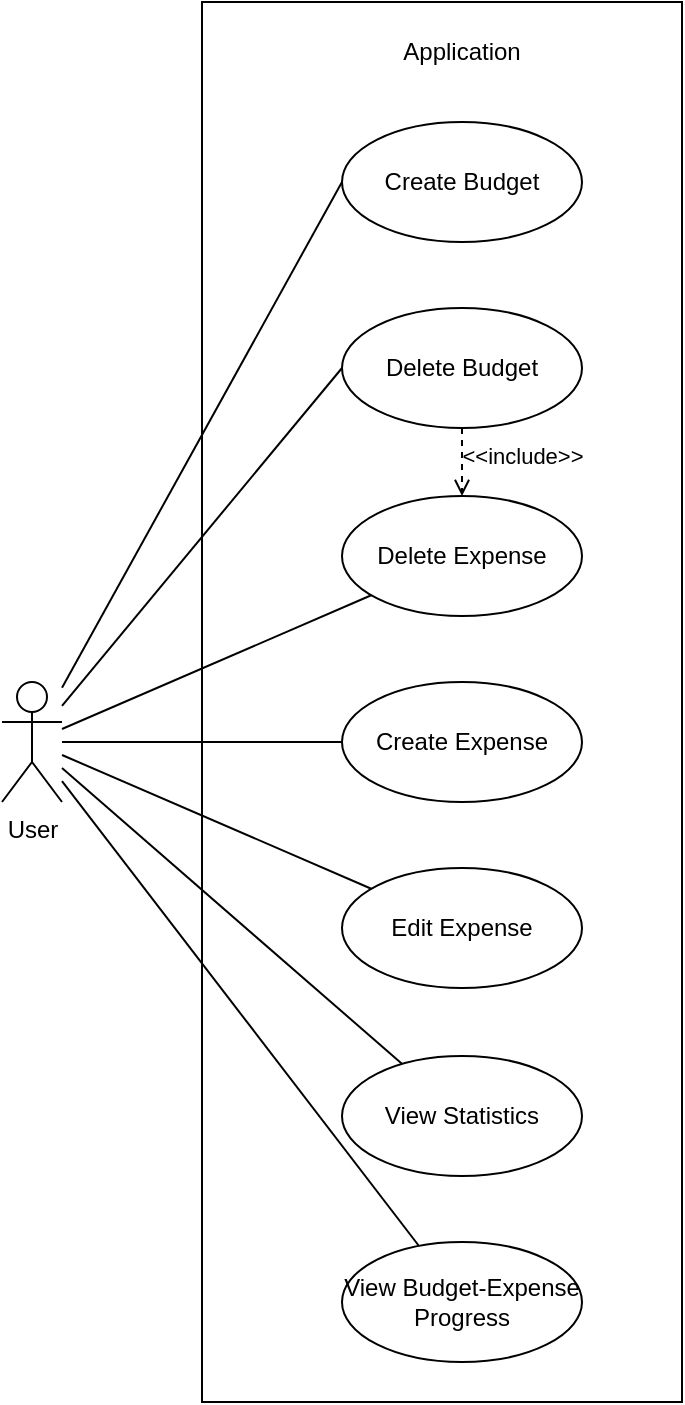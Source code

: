 <mxfile version="24.7.10" pages="5">
  <diagram id="nxYRoONx7_XE41IO4puJ" name="Use Case Diagram">
    <mxGraphModel dx="1411" dy="764" grid="1" gridSize="10" guides="1" tooltips="1" connect="1" arrows="1" fold="1" page="1" pageScale="1" pageWidth="1100" pageHeight="850" math="0" shadow="0">
      <root>
        <mxCell id="0" />
        <mxCell id="1" parent="0" />
        <mxCell id="9ZmQW2n-1Vd82sXxEj_P-4" value="" style="rounded=0;whiteSpace=wrap;html=1;" parent="1" vertex="1">
          <mxGeometry x="480" y="75" width="240" height="700" as="geometry" />
        </mxCell>
        <mxCell id="bRMbPs6_hW3-4qEiKPWZ-1" value="" style="rounded=0;whiteSpace=wrap;html=1;" parent="1" vertex="1">
          <mxGeometry x="480" y="75" width="240" height="700" as="geometry" />
        </mxCell>
        <mxCell id="HZS_OU5y3zSWrM2kCoO0-1" value="User" style="shape=umlActor;verticalLabelPosition=bottom;verticalAlign=top;html=1;outlineConnect=0;" parent="1" vertex="1">
          <mxGeometry x="380" y="415" width="30" height="60" as="geometry" />
        </mxCell>
        <mxCell id="HZS_OU5y3zSWrM2kCoO0-2" value="Create Budget" style="ellipse;whiteSpace=wrap;html=1;" parent="1" vertex="1">
          <mxGeometry x="550" y="135" width="120" height="60" as="geometry" />
        </mxCell>
        <mxCell id="HZS_OU5y3zSWrM2kCoO0-3" value="Delete Budget" style="ellipse;whiteSpace=wrap;html=1;" parent="1" vertex="1">
          <mxGeometry x="550" y="228" width="120" height="60" as="geometry" />
        </mxCell>
        <mxCell id="HZS_OU5y3zSWrM2kCoO0-5" value="Create Expense" style="ellipse;whiteSpace=wrap;html=1;" parent="1" vertex="1">
          <mxGeometry x="550" y="415" width="120" height="60" as="geometry" />
        </mxCell>
        <mxCell id="HZS_OU5y3zSWrM2kCoO0-7" value="Edit Expense" style="ellipse;whiteSpace=wrap;html=1;" parent="1" vertex="1">
          <mxGeometry x="550" y="508" width="120" height="60" as="geometry" />
        </mxCell>
        <mxCell id="HZS_OU5y3zSWrM2kCoO0-9" value="Delete Expense" style="ellipse;whiteSpace=wrap;html=1;" parent="1" vertex="1">
          <mxGeometry x="550" y="322" width="120" height="60" as="geometry" />
        </mxCell>
        <mxCell id="HZS_OU5y3zSWrM2kCoO0-12" value="&amp;lt;&amp;lt;include&amp;gt;&amp;gt;" style="html=1;verticalAlign=bottom;labelBackgroundColor=none;endArrow=open;endFill=0;dashed=1;rounded=0;exitX=0.5;exitY=1;exitDx=0;exitDy=0;entryX=0.5;entryY=0;entryDx=0;entryDy=0;" parent="1" source="HZS_OU5y3zSWrM2kCoO0-3" target="HZS_OU5y3zSWrM2kCoO0-9" edge="1">
          <mxGeometry x="0.333" y="30" width="160" relative="1" as="geometry">
            <mxPoint x="580" y="335" as="sourcePoint" />
            <mxPoint x="740" y="335" as="targetPoint" />
            <mxPoint as="offset" />
          </mxGeometry>
        </mxCell>
        <mxCell id="HZS_OU5y3zSWrM2kCoO0-13" value="" style="endArrow=none;html=1;rounded=0;entryX=0;entryY=0.5;entryDx=0;entryDy=0;" parent="1" source="HZS_OU5y3zSWrM2kCoO0-1" target="HZS_OU5y3zSWrM2kCoO0-2" edge="1">
          <mxGeometry relative="1" as="geometry">
            <mxPoint x="380" y="315" as="sourcePoint" />
            <mxPoint x="540" y="315" as="targetPoint" />
          </mxGeometry>
        </mxCell>
        <mxCell id="HZS_OU5y3zSWrM2kCoO0-16" value="" style="endArrow=none;html=1;rounded=0;entryX=0;entryY=0.5;entryDx=0;entryDy=0;" parent="1" source="HZS_OU5y3zSWrM2kCoO0-1" target="HZS_OU5y3zSWrM2kCoO0-3" edge="1">
          <mxGeometry relative="1" as="geometry">
            <mxPoint x="470" y="385" as="sourcePoint" />
            <mxPoint x="630" y="385" as="targetPoint" />
          </mxGeometry>
        </mxCell>
        <mxCell id="HZS_OU5y3zSWrM2kCoO0-19" value="" style="endArrow=none;html=1;rounded=0;" parent="1" source="HZS_OU5y3zSWrM2kCoO0-1" target="HZS_OU5y3zSWrM2kCoO0-9" edge="1">
          <mxGeometry relative="1" as="geometry">
            <mxPoint x="480" y="405" as="sourcePoint" />
            <mxPoint x="640" y="405" as="targetPoint" />
          </mxGeometry>
        </mxCell>
        <mxCell id="HZS_OU5y3zSWrM2kCoO0-22" value="" style="endArrow=none;html=1;rounded=0;" parent="1" source="HZS_OU5y3zSWrM2kCoO0-1" target="HZS_OU5y3zSWrM2kCoO0-7" edge="1">
          <mxGeometry relative="1" as="geometry">
            <mxPoint x="390" y="505" as="sourcePoint" />
            <mxPoint x="550" y="505" as="targetPoint" />
          </mxGeometry>
        </mxCell>
        <mxCell id="HZS_OU5y3zSWrM2kCoO0-29" value="" style="endArrow=none;html=1;rounded=0;" parent="1" source="HZS_OU5y3zSWrM2kCoO0-1" target="HZS_OU5y3zSWrM2kCoO0-5" edge="1">
          <mxGeometry relative="1" as="geometry">
            <mxPoint x="380" y="485" as="sourcePoint" />
            <mxPoint x="540" y="485" as="targetPoint" />
          </mxGeometry>
        </mxCell>
        <mxCell id="HZS_OU5y3zSWrM2kCoO0-32" value="View Statistics" style="ellipse;whiteSpace=wrap;html=1;" parent="1" vertex="1">
          <mxGeometry x="550" y="602" width="120" height="60" as="geometry" />
        </mxCell>
        <mxCell id="HZS_OU5y3zSWrM2kCoO0-34" value="" style="endArrow=none;html=1;rounded=0;" parent="1" source="HZS_OU5y3zSWrM2kCoO0-1" target="HZS_OU5y3zSWrM2kCoO0-32" edge="1">
          <mxGeometry relative="1" as="geometry">
            <mxPoint x="250" y="575" as="sourcePoint" />
            <mxPoint x="410" y="575" as="targetPoint" />
          </mxGeometry>
        </mxCell>
        <mxCell id="bRMbPs6_hW3-4qEiKPWZ-2" value="Application" style="text;html=1;align=center;verticalAlign=middle;whiteSpace=wrap;rounded=0;" parent="1" vertex="1">
          <mxGeometry x="580" y="85" width="60" height="30" as="geometry" />
        </mxCell>
        <mxCell id="9ZmQW2n-1Vd82sXxEj_P-2" value="View Budget-Expense Progress" style="ellipse;whiteSpace=wrap;html=1;" parent="1" vertex="1">
          <mxGeometry x="550" y="695" width="120" height="60" as="geometry" />
        </mxCell>
        <mxCell id="9ZmQW2n-1Vd82sXxEj_P-5" value="" style="endArrow=none;html=1;rounded=0;" parent="1" source="HZS_OU5y3zSWrM2kCoO0-1" target="9ZmQW2n-1Vd82sXxEj_P-2" edge="1">
          <mxGeometry relative="1" as="geometry">
            <mxPoint x="290" y="625" as="sourcePoint" />
            <mxPoint x="450" y="625" as="targetPoint" />
          </mxGeometry>
        </mxCell>
      </root>
    </mxGraphModel>
  </diagram>
  <diagram id="R6lJ_3Ardskc3Fxr0DtJ" name="Class Diagram">
    <mxGraphModel dx="2664" dy="1442" grid="1" gridSize="10" guides="1" tooltips="1" connect="1" arrows="1" fold="1" page="1" pageScale="1" pageWidth="3300" pageHeight="2339" math="0" shadow="0">
      <root>
        <mxCell id="0" />
        <mxCell id="1" parent="0" />
        <mxCell id="0ddr9M_oFUQJbf_86glH-1" value="MainActivity" style="swimlane;fontStyle=1;align=center;verticalAlign=top;childLayout=stackLayout;horizontal=1;startSize=26;horizontalStack=0;resizeParent=1;resizeParentMax=0;resizeLast=0;collapsible=1;marginBottom=0;whiteSpace=wrap;html=1;" parent="1" vertex="1">
          <mxGeometry x="895" y="755" width="240" height="164" as="geometry" />
        </mxCell>
        <mxCell id="0ddr9M_oFUQJbf_86glH-2" value="- budgetViewModel: BudgetViewModel" style="text;strokeColor=none;fillColor=none;align=left;verticalAlign=top;spacingLeft=4;spacingRight=4;overflow=hidden;rotatable=0;points=[[0,0.5],[1,0.5]];portConstraint=eastwest;html=1;whiteSpace=wrap;" parent="0ddr9M_oFUQJbf_86glH-1" vertex="1">
          <mxGeometry y="26" width="240" height="26" as="geometry" />
        </mxCell>
        <mxCell id="O45lQ_5vLMFmG8rciHeH-69" value="- budgetRecyclerView: RecyclerView" style="text;strokeColor=none;fillColor=none;align=left;verticalAlign=top;spacingLeft=4;spacingRight=4;overflow=hidden;rotatable=0;points=[[0,0.5],[1,0.5]];portConstraint=eastwest;whiteSpace=wrap;html=1;" parent="0ddr9M_oFUQJbf_86glH-1" vertex="1">
          <mxGeometry y="52" width="240" height="26" as="geometry" />
        </mxCell>
        <mxCell id="O45lQ_5vLMFmG8rciHeH-70" value="- addBudgetBtn: Button" style="text;strokeColor=none;fillColor=none;align=left;verticalAlign=top;spacingLeft=4;spacingRight=4;overflow=hidden;rotatable=0;points=[[0,0.5],[1,0.5]];portConstraint=eastwest;whiteSpace=wrap;html=1;" parent="0ddr9M_oFUQJbf_86glH-1" vertex="1">
          <mxGeometry y="78" width="240" height="26" as="geometry" />
        </mxCell>
        <mxCell id="0ddr9M_oFUQJbf_86glH-3" value="" style="line;strokeWidth=1;fillColor=none;align=left;verticalAlign=middle;spacingTop=-1;spacingLeft=3;spacingRight=3;rotatable=0;labelPosition=right;points=[];portConstraint=eastwest;strokeColor=inherit;" parent="0ddr9M_oFUQJbf_86glH-1" vertex="1">
          <mxGeometry y="104" width="240" height="8" as="geometry" />
        </mxCell>
        <mxCell id="O45lQ_5vLMFmG8rciHeH-71" value="# onCreate(savedInstanceState: Bundle?)" style="text;strokeColor=none;fillColor=none;align=left;verticalAlign=top;spacingLeft=4;spacingRight=4;overflow=hidden;rotatable=0;points=[[0,0.5],[1,0.5]];portConstraint=eastwest;whiteSpace=wrap;html=1;" parent="0ddr9M_oFUQJbf_86glH-1" vertex="1">
          <mxGeometry y="112" width="240" height="26" as="geometry" />
        </mxCell>
        <mxCell id="0ddr9M_oFUQJbf_86glH-4" value="- initViews()" style="text;strokeColor=none;fillColor=none;align=left;verticalAlign=top;spacingLeft=4;spacingRight=4;overflow=hidden;rotatable=0;points=[[0,0.5],[1,0.5]];portConstraint=eastwest;whiteSpace=wrap;html=1;" parent="0ddr9M_oFUQJbf_86glH-1" vertex="1">
          <mxGeometry y="138" width="240" height="26" as="geometry" />
        </mxCell>
        <mxCell id="0ddr9M_oFUQJbf_86glH-5" value="ExpenseActivity" style="swimlane;fontStyle=1;align=center;verticalAlign=top;childLayout=stackLayout;horizontal=1;startSize=26;horizontalStack=0;resizeParent=1;resizeParentMax=0;resizeLast=0;collapsible=1;marginBottom=0;whiteSpace=wrap;html=1;" parent="1" vertex="1">
          <mxGeometry x="1535" y="755" width="240" height="294" as="geometry" />
        </mxCell>
        <mxCell id="0ddr9M_oFUQJbf_86glH-6" value="- expenseViewModel: ExpenseViewModel" style="text;strokeColor=none;fillColor=none;align=left;verticalAlign=top;spacingLeft=4;spacingRight=4;overflow=hidden;rotatable=0;points=[[0,0.5],[1,0.5]];portConstraint=eastwest;whiteSpace=wrap;html=1;" parent="0ddr9M_oFUQJbf_86glH-5" vertex="1">
          <mxGeometry y="26" width="240" height="26" as="geometry" />
        </mxCell>
        <mxCell id="O45lQ_5vLMFmG8rciHeH-72" value="- expenseRecyclerView: RecyclerView" style="text;strokeColor=none;fillColor=none;align=left;verticalAlign=top;spacingLeft=4;spacingRight=4;overflow=hidden;rotatable=0;points=[[0,0.5],[1,0.5]];portConstraint=eastwest;whiteSpace=wrap;html=1;" parent="0ddr9M_oFUQJbf_86glH-5" vertex="1">
          <mxGeometry y="52" width="240" height="26" as="geometry" />
        </mxCell>
        <mxCell id="O45lQ_5vLMFmG8rciHeH-73" value="- addExpenseBtn: Button" style="text;strokeColor=none;fillColor=none;align=left;verticalAlign=top;spacingLeft=4;spacingRight=4;overflow=hidden;rotatable=0;points=[[0,0.5],[1,0.5]];portConstraint=eastwest;whiteSpace=wrap;html=1;" parent="0ddr9M_oFUQJbf_86glH-5" vertex="1">
          <mxGeometry y="78" width="240" height="26" as="geometry" />
        </mxCell>
        <mxCell id="O45lQ_5vLMFmG8rciHeH-74" value="- backBtn: Button" style="text;strokeColor=none;fillColor=none;align=left;verticalAlign=top;spacingLeft=4;spacingRight=4;overflow=hidden;rotatable=0;points=[[0,0.5],[1,0.5]];portConstraint=eastwest;whiteSpace=wrap;html=1;" parent="0ddr9M_oFUQJbf_86glH-5" vertex="1">
          <mxGeometry y="104" width="240" height="26" as="geometry" />
        </mxCell>
        <mxCell id="O45lQ_5vLMFmG8rciHeH-75" value="- budgetTitle: TextView" style="text;strokeColor=none;fillColor=none;align=left;verticalAlign=top;spacingLeft=4;spacingRight=4;overflow=hidden;rotatable=0;points=[[0,0.5],[1,0.5]];portConstraint=eastwest;whiteSpace=wrap;html=1;" parent="0ddr9M_oFUQJbf_86glH-5" vertex="1">
          <mxGeometry y="130" width="240" height="26" as="geometry" />
        </mxCell>
        <mxCell id="O45lQ_5vLMFmG8rciHeH-76" value="- budgetVal: TextView" style="text;strokeColor=none;fillColor=none;align=left;verticalAlign=top;spacingLeft=4;spacingRight=4;overflow=hidden;rotatable=0;points=[[0,0.5],[1,0.5]];portConstraint=eastwest;whiteSpace=wrap;html=1;" parent="0ddr9M_oFUQJbf_86glH-5" vertex="1">
          <mxGeometry y="156" width="240" height="26" as="geometry" />
        </mxCell>
        <mxCell id="O45lQ_5vLMFmG8rciHeH-77" value="- currentSpentVal: TextView" style="text;strokeColor=none;fillColor=none;align=left;verticalAlign=top;spacingLeft=4;spacingRight=4;overflow=hidden;rotatable=0;points=[[0,0.5],[1,0.5]];portConstraint=eastwest;whiteSpace=wrap;html=1;" parent="0ddr9M_oFUQJbf_86glH-5" vertex="1">
          <mxGeometry y="182" width="240" height="26" as="geometry" />
        </mxCell>
        <mxCell id="O45lQ_5vLMFmG8rciHeH-78" value="- spentProgressBar: ProgressBar" style="text;strokeColor=none;fillColor=none;align=left;verticalAlign=top;spacingLeft=4;spacingRight=4;overflow=hidden;rotatable=0;points=[[0,0.5],[1,0.5]];portConstraint=eastwest;whiteSpace=wrap;html=1;" parent="0ddr9M_oFUQJbf_86glH-5" vertex="1">
          <mxGeometry y="208" width="240" height="26" as="geometry" />
        </mxCell>
        <mxCell id="0ddr9M_oFUQJbf_86glH-7" value="" style="line;strokeWidth=1;fillColor=none;align=left;verticalAlign=middle;spacingTop=-1;spacingLeft=3;spacingRight=3;rotatable=0;labelPosition=right;points=[];portConstraint=eastwest;strokeColor=inherit;" parent="0ddr9M_oFUQJbf_86glH-5" vertex="1">
          <mxGeometry y="234" width="240" height="8" as="geometry" />
        </mxCell>
        <mxCell id="0ddr9M_oFUQJbf_86glH-8" value="# onCreate(savedInstanceState: Bunde?)" style="text;strokeColor=none;fillColor=none;align=left;verticalAlign=top;spacingLeft=4;spacingRight=4;overflow=hidden;rotatable=0;points=[[0,0.5],[1,0.5]];portConstraint=eastwest;whiteSpace=wrap;html=1;" parent="0ddr9M_oFUQJbf_86glH-5" vertex="1">
          <mxGeometry y="242" width="240" height="26" as="geometry" />
        </mxCell>
        <mxCell id="O45lQ_5vLMFmG8rciHeH-79" value="- InitViews()" style="text;strokeColor=none;fillColor=none;align=left;verticalAlign=top;spacingLeft=4;spacingRight=4;overflow=hidden;rotatable=0;points=[[0,0.5],[1,0.5]];portConstraint=eastwest;whiteSpace=wrap;html=1;" parent="0ddr9M_oFUQJbf_86glH-5" vertex="1">
          <mxGeometry y="268" width="240" height="26" as="geometry" />
        </mxCell>
        <mxCell id="0ddr9M_oFUQJbf_86glH-10" value="StatisticsActivity" style="swimlane;fontStyle=1;align=center;verticalAlign=top;childLayout=stackLayout;horizontal=1;startSize=26;horizontalStack=0;resizeParent=1;resizeParentMax=0;resizeLast=0;collapsible=1;marginBottom=0;whiteSpace=wrap;html=1;" parent="1" vertex="1">
          <mxGeometry x="2175" y="755" width="270" height="216" as="geometry" />
        </mxCell>
        <mxCell id="0ddr9M_oFUQJbf_86glH-11" value="- budgetTitle: TextView" style="text;strokeColor=none;fillColor=none;align=left;verticalAlign=top;spacingLeft=4;spacingRight=4;overflow=hidden;rotatable=0;points=[[0,0.5],[1,0.5]];portConstraint=eastwest;whiteSpace=wrap;html=1;" parent="0ddr9M_oFUQJbf_86glH-10" vertex="1">
          <mxGeometry y="26" width="270" height="26" as="geometry" />
        </mxCell>
        <mxCell id="O45lQ_5vLMFmG8rciHeH-80" value="- backBtn: Button" style="text;strokeColor=none;fillColor=none;align=left;verticalAlign=top;spacingLeft=4;spacingRight=4;overflow=hidden;rotatable=0;points=[[0,0.5],[1,0.5]];portConstraint=eastwest;whiteSpace=wrap;html=1;" parent="0ddr9M_oFUQJbf_86glH-10" vertex="1">
          <mxGeometry y="52" width="270" height="26" as="geometry" />
        </mxCell>
        <mxCell id="O45lQ_5vLMFmG8rciHeH-81" value="- pieChart: PieChart" style="text;strokeColor=none;fillColor=none;align=left;verticalAlign=top;spacingLeft=4;spacingRight=4;overflow=hidden;rotatable=0;points=[[0,0.5],[1,0.5]];portConstraint=eastwest;whiteSpace=wrap;html=1;" parent="0ddr9M_oFUQJbf_86glH-10" vertex="1">
          <mxGeometry y="78" width="270" height="26" as="geometry" />
        </mxCell>
        <mxCell id="0ddr9M_oFUQJbf_86glH-12" value="" style="line;strokeWidth=1;fillColor=none;align=left;verticalAlign=middle;spacingTop=-1;spacingLeft=3;spacingRight=3;rotatable=0;labelPosition=right;points=[];portConstraint=eastwest;strokeColor=inherit;" parent="0ddr9M_oFUQJbf_86glH-10" vertex="1">
          <mxGeometry y="104" width="270" height="8" as="geometry" />
        </mxCell>
        <mxCell id="0ddr9M_oFUQJbf_86glH-13" value="# onCreate(savedInstanceState: Bundle?)" style="text;strokeColor=none;fillColor=none;align=left;verticalAlign=top;spacingLeft=4;spacingRight=4;overflow=hidden;rotatable=0;points=[[0,0.5],[1,0.5]];portConstraint=eastwest;whiteSpace=wrap;html=1;" parent="0ddr9M_oFUQJbf_86glH-10" vertex="1">
          <mxGeometry y="112" width="270" height="26" as="geometry" />
        </mxCell>
        <mxCell id="O45lQ_5vLMFmG8rciHeH-82" value="- initViews()" style="text;strokeColor=none;fillColor=none;align=left;verticalAlign=top;spacingLeft=4;spacingRight=4;overflow=hidden;rotatable=0;points=[[0,0.5],[1,0.5]];portConstraint=eastwest;whiteSpace=wrap;html=1;" parent="0ddr9M_oFUQJbf_86glH-10" vertex="1">
          <mxGeometry y="138" width="270" height="26" as="geometry" />
        </mxCell>
        <mxCell id="O45lQ_5vLMFmG8rciHeH-83" value="- configurePieChart(totalSpent: Float)" style="text;strokeColor=none;fillColor=none;align=left;verticalAlign=top;spacingLeft=4;spacingRight=4;overflow=hidden;rotatable=0;points=[[0,0.5],[1,0.5]];portConstraint=eastwest;whiteSpace=wrap;html=1;" parent="0ddr9M_oFUQJbf_86glH-10" vertex="1">
          <mxGeometry y="164" width="270" height="26" as="geometry" />
        </mxCell>
        <mxCell id="O45lQ_5vLMFmG8rciHeH-84" value="- updatePieChartData(sum: Map&amp;lt;String, Float&amp;gt;)" style="text;strokeColor=none;fillColor=none;align=left;verticalAlign=top;spacingLeft=4;spacingRight=4;overflow=hidden;rotatable=0;points=[[0,0.5],[1,0.5]];portConstraint=eastwest;whiteSpace=wrap;html=1;" parent="0ddr9M_oFUQJbf_86glH-10" vertex="1">
          <mxGeometry y="190" width="270" height="26" as="geometry" />
        </mxCell>
        <mxCell id="0ddr9M_oFUQJbf_86glH-15" value="BudgetData" style="swimlane;fontStyle=1;align=center;verticalAlign=top;childLayout=stackLayout;horizontal=1;startSize=26;horizontalStack=0;resizeParent=1;resizeParentMax=0;resizeLast=0;collapsible=1;marginBottom=0;whiteSpace=wrap;html=1;" parent="1" vertex="1">
          <mxGeometry x="1255" y="1926" width="160" height="112" as="geometry" />
        </mxCell>
        <mxCell id="0ddr9M_oFUQJbf_86glH-16" value="+ budgetId: Long" style="text;strokeColor=none;fillColor=none;align=left;verticalAlign=top;spacingLeft=4;spacingRight=4;overflow=hidden;rotatable=0;points=[[0,0.5],[1,0.5]];portConstraint=eastwest;whiteSpace=wrap;html=1;" parent="0ddr9M_oFUQJbf_86glH-15" vertex="1">
          <mxGeometry y="26" width="160" height="26" as="geometry" />
        </mxCell>
        <mxCell id="hrTwXtpFDkvfTNIpJrpU-1" value="+ budgetName: String" style="text;strokeColor=none;fillColor=none;align=left;verticalAlign=top;spacingLeft=4;spacingRight=4;overflow=hidden;rotatable=0;points=[[0,0.5],[1,0.5]];portConstraint=eastwest;whiteSpace=wrap;html=1;" parent="0ddr9M_oFUQJbf_86glH-15" vertex="1">
          <mxGeometry y="52" width="160" height="26" as="geometry" />
        </mxCell>
        <mxCell id="hrTwXtpFDkvfTNIpJrpU-2" value="+ budgetValue: Float" style="text;strokeColor=none;fillColor=none;align=left;verticalAlign=top;spacingLeft=4;spacingRight=4;overflow=hidden;rotatable=0;points=[[0,0.5],[1,0.5]];portConstraint=eastwest;whiteSpace=wrap;html=1;" parent="0ddr9M_oFUQJbf_86glH-15" vertex="1">
          <mxGeometry y="78" width="160" height="26" as="geometry" />
        </mxCell>
        <mxCell id="0ddr9M_oFUQJbf_86glH-17" value="" style="line;strokeWidth=1;fillColor=none;align=left;verticalAlign=middle;spacingTop=-1;spacingLeft=3;spacingRight=3;rotatable=0;labelPosition=right;points=[];portConstraint=eastwest;strokeColor=inherit;" parent="0ddr9M_oFUQJbf_86glH-15" vertex="1">
          <mxGeometry y="104" width="160" height="8" as="geometry" />
        </mxCell>
        <mxCell id="0ddr9M_oFUQJbf_86glH-21" value="ExpenseData" style="swimlane;fontStyle=1;align=center;verticalAlign=top;childLayout=stackLayout;horizontal=1;startSize=26;horizontalStack=0;resizeParent=1;resizeParentMax=0;resizeLast=0;collapsible=1;marginBottom=0;whiteSpace=wrap;html=1;" parent="1" vertex="1">
          <mxGeometry x="1885" y="1926" width="180" height="190" as="geometry" />
        </mxCell>
        <mxCell id="0ddr9M_oFUQJbf_86glH-22" value="+ expenseId: Long" style="text;strokeColor=none;fillColor=none;align=left;verticalAlign=top;spacingLeft=4;spacingRight=4;overflow=hidden;rotatable=0;points=[[0,0.5],[1,0.5]];portConstraint=eastwest;whiteSpace=wrap;html=1;" parent="0ddr9M_oFUQJbf_86glH-21" vertex="1">
          <mxGeometry y="26" width="180" height="26" as="geometry" />
        </mxCell>
        <mxCell id="hrTwXtpFDkvfTNIpJrpU-4" value="+ expenseVal: Float&lt;span style=&quot;white-space: pre;&quot;&gt;&#x9;&lt;/span&gt;" style="text;strokeColor=none;fillColor=none;align=left;verticalAlign=top;spacingLeft=4;spacingRight=4;overflow=hidden;rotatable=0;points=[[0,0.5],[1,0.5]];portConstraint=eastwest;whiteSpace=wrap;html=1;" parent="0ddr9M_oFUQJbf_86glH-21" vertex="1">
          <mxGeometry y="52" width="180" height="26" as="geometry" />
        </mxCell>
        <mxCell id="hrTwXtpFDkvfTNIpJrpU-5" value="+ expenseDescription: String" style="text;strokeColor=none;fillColor=none;align=left;verticalAlign=top;spacingLeft=4;spacingRight=4;overflow=hidden;rotatable=0;points=[[0,0.5],[1,0.5]];portConstraint=eastwest;whiteSpace=wrap;html=1;" parent="0ddr9M_oFUQJbf_86glH-21" vertex="1">
          <mxGeometry y="78" width="180" height="26" as="geometry" />
        </mxCell>
        <mxCell id="hrTwXtpFDkvfTNIpJrpU-6" value="+ expenseDate: String???" style="text;strokeColor=none;fillColor=none;align=left;verticalAlign=top;spacingLeft=4;spacingRight=4;overflow=hidden;rotatable=0;points=[[0,0.5],[1,0.5]];portConstraint=eastwest;whiteSpace=wrap;html=1;" parent="0ddr9M_oFUQJbf_86glH-21" vertex="1">
          <mxGeometry y="104" width="180" height="26" as="geometry" />
        </mxCell>
        <mxCell id="hrTwXtpFDkvfTNIpJrpU-7" value="+ expenseType: String" style="text;strokeColor=none;fillColor=none;align=left;verticalAlign=top;spacingLeft=4;spacingRight=4;overflow=hidden;rotatable=0;points=[[0,0.5],[1,0.5]];portConstraint=eastwest;whiteSpace=wrap;html=1;" parent="0ddr9M_oFUQJbf_86glH-21" vertex="1">
          <mxGeometry y="130" width="180" height="26" as="geometry" />
        </mxCell>
        <mxCell id="hrTwXtpFDkvfTNIpJrpU-8" value="+ budgetId: Long" style="text;strokeColor=none;fillColor=none;align=left;verticalAlign=top;spacingLeft=4;spacingRight=4;overflow=hidden;rotatable=0;points=[[0,0.5],[1,0.5]];portConstraint=eastwest;whiteSpace=wrap;html=1;" parent="0ddr9M_oFUQJbf_86glH-21" vertex="1">
          <mxGeometry y="156" width="180" height="26" as="geometry" />
        </mxCell>
        <mxCell id="0ddr9M_oFUQJbf_86glH-23" value="" style="line;strokeWidth=1;fillColor=none;align=left;verticalAlign=middle;spacingTop=-1;spacingLeft=3;spacingRight=3;rotatable=0;labelPosition=right;points=[];portConstraint=eastwest;strokeColor=inherit;" parent="0ddr9M_oFUQJbf_86glH-21" vertex="1">
          <mxGeometry y="182" width="180" height="8" as="geometry" />
        </mxCell>
        <mxCell id="O45lQ_5vLMFmG8rciHeH-4" value="AppDatabase" style="swimlane;fontStyle=1;align=center;verticalAlign=top;childLayout=stackLayout;horizontal=1;startSize=26;horizontalStack=0;resizeParent=1;resizeParentMax=0;resizeLast=0;collapsible=1;marginBottom=0;whiteSpace=wrap;html=1;" parent="1" vertex="1">
          <mxGeometry x="1560" y="1801" width="190" height="112" as="geometry" />
        </mxCell>
        <mxCell id="O45lQ_5vLMFmG8rciHeH-5" value="+ Companion: companion object" style="text;strokeColor=none;fillColor=none;align=left;verticalAlign=top;spacingLeft=4;spacingRight=4;overflow=hidden;rotatable=0;points=[[0,0.5],[1,0.5]];portConstraint=eastwest;whiteSpace=wrap;html=1;" parent="O45lQ_5vLMFmG8rciHeH-4" vertex="1">
          <mxGeometry y="26" width="190" height="26" as="geometry" />
        </mxCell>
        <mxCell id="O45lQ_5vLMFmG8rciHeH-6" value="" style="line;strokeWidth=1;fillColor=none;align=left;verticalAlign=middle;spacingTop=-1;spacingLeft=3;spacingRight=3;rotatable=0;labelPosition=right;points=[];portConstraint=eastwest;strokeColor=inherit;" parent="O45lQ_5vLMFmG8rciHeH-4" vertex="1">
          <mxGeometry y="52" width="190" height="8" as="geometry" />
        </mxCell>
        <mxCell id="O45lQ_5vLMFmG8rciHeH-7" value="+ budgetDao(): BudgetDao" style="text;strokeColor=none;fillColor=none;align=left;verticalAlign=top;spacingLeft=4;spacingRight=4;overflow=hidden;rotatable=0;points=[[0,0.5],[1,0.5]];portConstraint=eastwest;whiteSpace=wrap;html=1;" parent="O45lQ_5vLMFmG8rciHeH-4" vertex="1">
          <mxGeometry y="60" width="190" height="26" as="geometry" />
        </mxCell>
        <mxCell id="KNyUvRpSswXdJ15VgB_F-65" value="+ expenseDao(): ExpenseDao" style="text;strokeColor=none;fillColor=none;align=left;verticalAlign=top;spacingLeft=4;spacingRight=4;overflow=hidden;rotatable=0;points=[[0,0.5],[1,0.5]];portConstraint=eastwest;whiteSpace=wrap;html=1;" parent="O45lQ_5vLMFmG8rciHeH-4" vertex="1">
          <mxGeometry y="86" width="190" height="26" as="geometry" />
        </mxCell>
        <mxCell id="O45lQ_5vLMFmG8rciHeH-10" value="BudgetRepository" style="swimlane;fontStyle=1;align=center;verticalAlign=top;childLayout=stackLayout;horizontal=1;startSize=26;horizontalStack=0;resizeParent=1;resizeParentMax=0;resizeLast=0;collapsible=1;marginBottom=0;whiteSpace=wrap;html=1;" parent="1" vertex="1">
          <mxGeometry x="1195" y="1481" width="280" height="138" as="geometry" />
        </mxCell>
        <mxCell id="5DoHFjcjLxJFWQ9yWbrM-16" value="- budgetDao: BudgetDao" style="text;strokeColor=none;fillColor=none;align=left;verticalAlign=top;spacingLeft=4;spacingRight=4;overflow=hidden;rotatable=0;points=[[0,0.5],[1,0.5]];portConstraint=eastwest;whiteSpace=wrap;html=1;" parent="O45lQ_5vLMFmG8rciHeH-10" vertex="1">
          <mxGeometry y="26" width="280" height="26" as="geometry" />
        </mxCell>
        <mxCell id="O45lQ_5vLMFmG8rciHeH-12" value="" style="line;strokeWidth=1;fillColor=none;align=left;verticalAlign=middle;spacingTop=-1;spacingLeft=3;spacingRight=3;rotatable=0;labelPosition=right;points=[];portConstraint=eastwest;strokeColor=inherit;" parent="O45lQ_5vLMFmG8rciHeH-10" vertex="1">
          <mxGeometry y="52" width="280" height="8" as="geometry" />
        </mxCell>
        <mxCell id="5DoHFjcjLxJFWQ9yWbrM-12" value="+ getBudgets(): LiveData&amp;lt;List&amp;lt;BudgetData&amp;gt;&amp;gt;" style="text;strokeColor=none;fillColor=none;align=left;verticalAlign=top;spacingLeft=4;spacingRight=4;overflow=hidden;rotatable=0;points=[[0,0.5],[1,0.5]];portConstraint=eastwest;whiteSpace=wrap;html=1;" parent="O45lQ_5vLMFmG8rciHeH-10" vertex="1">
          <mxGeometry y="60" width="280" height="26" as="geometry" />
        </mxCell>
        <mxCell id="5DoHFjcjLxJFWQ9yWbrM-14" value="+ addBudget(budgetData: BudgetData)" style="text;strokeColor=none;fillColor=none;align=left;verticalAlign=top;spacingLeft=4;spacingRight=4;overflow=hidden;rotatable=0;points=[[0,0.5],[1,0.5]];portConstraint=eastwest;whiteSpace=wrap;html=1;" parent="O45lQ_5vLMFmG8rciHeH-10" vertex="1">
          <mxGeometry y="86" width="280" height="26" as="geometry" />
        </mxCell>
        <mxCell id="5DoHFjcjLxJFWQ9yWbrM-15" value="+ removeBudget(budgetData: BudgetData)" style="text;strokeColor=none;fillColor=none;align=left;verticalAlign=top;spacingLeft=4;spacingRight=4;overflow=hidden;rotatable=0;points=[[0,0.5],[1,0.5]];portConstraint=eastwest;whiteSpace=wrap;html=1;" parent="O45lQ_5vLMFmG8rciHeH-10" vertex="1">
          <mxGeometry y="112" width="280" height="26" as="geometry" />
        </mxCell>
        <mxCell id="O45lQ_5vLMFmG8rciHeH-16" value="ExpenseRepository" style="swimlane;fontStyle=1;align=center;verticalAlign=top;childLayout=stackLayout;horizontal=1;startSize=26;horizontalStack=0;resizeParent=1;resizeParentMax=0;resizeLast=0;collapsible=1;marginBottom=0;whiteSpace=wrap;html=1;" parent="1" vertex="1">
          <mxGeometry x="1772.5" y="1481" width="405" height="216" as="geometry" />
        </mxCell>
        <mxCell id="O45lQ_5vLMFmG8rciHeH-17" value="- expensesDao: ExpensesDao" style="text;strokeColor=none;fillColor=none;align=left;verticalAlign=top;spacingLeft=4;spacingRight=4;overflow=hidden;rotatable=0;points=[[0,0.5],[1,0.5]];portConstraint=eastwest;whiteSpace=wrap;html=1;" parent="O45lQ_5vLMFmG8rciHeH-16" vertex="1">
          <mxGeometry y="26" width="405" height="26" as="geometry" />
        </mxCell>
        <mxCell id="O45lQ_5vLMFmG8rciHeH-18" value="" style="line;strokeWidth=1;fillColor=none;align=left;verticalAlign=middle;spacingTop=-1;spacingLeft=3;spacingRight=3;rotatable=0;labelPosition=right;points=[];portConstraint=eastwest;strokeColor=inherit;" parent="O45lQ_5vLMFmG8rciHeH-16" vertex="1">
          <mxGeometry y="52" width="405" height="8" as="geometry" />
        </mxCell>
        <mxCell id="O45lQ_5vLMFmG8rciHeH-19" value="+ getExpensesByBudget(budgetId: Long): LiveData&amp;lt;List&amp;lt;ExpenseData&amp;gt;&amp;gt;" style="text;strokeColor=none;fillColor=none;align=left;verticalAlign=top;spacingLeft=4;spacingRight=4;overflow=hidden;rotatable=0;points=[[0,0.5],[1,0.5]];portConstraint=eastwest;whiteSpace=wrap;html=1;" parent="O45lQ_5vLMFmG8rciHeH-16" vertex="1">
          <mxGeometry y="60" width="405" height="26" as="geometry" />
        </mxCell>
        <mxCell id="5DoHFjcjLxJFWQ9yWbrM-19" value="+ addExpense(expenseData: ExpenseData)" style="text;strokeColor=none;fillColor=none;align=left;verticalAlign=top;spacingLeft=4;spacingRight=4;overflow=hidden;rotatable=0;points=[[0,0.5],[1,0.5]];portConstraint=eastwest;whiteSpace=wrap;html=1;" parent="O45lQ_5vLMFmG8rciHeH-16" vertex="1">
          <mxGeometry y="86" width="405" height="26" as="geometry" />
        </mxCell>
        <mxCell id="5DoHFjcjLxJFWQ9yWbrM-20" value="+ deleteExpense(expenseData: ExpenseData)" style="text;strokeColor=none;fillColor=none;align=left;verticalAlign=top;spacingLeft=4;spacingRight=4;overflow=hidden;rotatable=0;points=[[0,0.5],[1,0.5]];portConstraint=eastwest;whiteSpace=wrap;html=1;" parent="O45lQ_5vLMFmG8rciHeH-16" vertex="1">
          <mxGeometry y="112" width="405" height="26" as="geometry" />
        </mxCell>
        <mxCell id="5DoHFjcjLxJFWQ9yWbrM-21" value="+ updateExpense(expenseData: ExpenseData)" style="text;strokeColor=none;fillColor=none;align=left;verticalAlign=top;spacingLeft=4;spacingRight=4;overflow=hidden;rotatable=0;points=[[0,0.5],[1,0.5]];portConstraint=eastwest;whiteSpace=wrap;html=1;" parent="O45lQ_5vLMFmG8rciHeH-16" vertex="1">
          <mxGeometry y="138" width="405" height="26" as="geometry" />
        </mxCell>
        <mxCell id="5DoHFjcjLxJFWQ9yWbrM-22" value="+ getExpenseSumsByBudget(budgetId: Long)" style="text;strokeColor=none;fillColor=none;align=left;verticalAlign=top;spacingLeft=4;spacingRight=4;overflow=hidden;rotatable=0;points=[[0,0.5],[1,0.5]];portConstraint=eastwest;whiteSpace=wrap;html=1;" parent="O45lQ_5vLMFmG8rciHeH-16" vertex="1">
          <mxGeometry y="164" width="405" height="26" as="geometry" />
        </mxCell>
        <mxCell id="m25lxtBln5fw0SlGNet1-1" value="+ getAllExpensesSumByBudget(budgetId: Long)" style="text;strokeColor=none;fillColor=none;align=left;verticalAlign=top;spacingLeft=4;spacingRight=4;overflow=hidden;rotatable=0;points=[[0,0.5],[1,0.5]];portConstraint=eastwest;whiteSpace=wrap;html=1;" parent="O45lQ_5vLMFmG8rciHeH-16" vertex="1">
          <mxGeometry y="190" width="405" height="26" as="geometry" />
        </mxCell>
        <mxCell id="O45lQ_5vLMFmG8rciHeH-21" value="BudgetAdapter" style="swimlane;fontStyle=1;align=center;verticalAlign=top;childLayout=stackLayout;horizontal=1;startSize=26;horizontalStack=0;resizeParent=1;resizeParentMax=0;resizeLast=0;collapsible=1;marginBottom=0;whiteSpace=wrap;html=1;" parent="1" vertex="1">
          <mxGeometry x="795" y="275" width="440" height="216" as="geometry" />
        </mxCell>
        <mxCell id="KNyUvRpSswXdJ15VgB_F-58" value="- context: Context" style="text;strokeColor=none;fillColor=none;align=left;verticalAlign=top;spacingLeft=4;spacingRight=4;overflow=hidden;rotatable=0;points=[[0,0.5],[1,0.5]];portConstraint=eastwest;whiteSpace=wrap;html=1;" parent="O45lQ_5vLMFmG8rciHeH-21" vertex="1">
          <mxGeometry y="26" width="440" height="26" as="geometry" />
        </mxCell>
        <mxCell id="KNyUvRpSswXdJ15VgB_F-59" value="- budgetViewModel: BudgetViewModel" style="text;strokeColor=none;fillColor=none;align=left;verticalAlign=top;spacingLeft=4;spacingRight=4;overflow=hidden;rotatable=0;points=[[0,0.5],[1,0.5]];portConstraint=eastwest;whiteSpace=wrap;html=1;" parent="O45lQ_5vLMFmG8rciHeH-21" vertex="1">
          <mxGeometry y="52" width="440" height="26" as="geometry" />
        </mxCell>
        <mxCell id="KNyUvRpSswXdJ15VgB_F-60" value="- dataset: List&amp;lt;BudgetData&amp;gt;" style="text;strokeColor=none;fillColor=none;align=left;verticalAlign=top;spacingLeft=4;spacingRight=4;overflow=hidden;rotatable=0;points=[[0,0.5],[1,0.5]];portConstraint=eastwest;whiteSpace=wrap;html=1;" parent="O45lQ_5vLMFmG8rciHeH-21" vertex="1">
          <mxGeometry y="78" width="440" height="26" as="geometry" />
        </mxCell>
        <mxCell id="O45lQ_5vLMFmG8rciHeH-23" value="" style="line;strokeWidth=1;fillColor=none;align=left;verticalAlign=middle;spacingTop=-1;spacingLeft=3;spacingRight=3;rotatable=0;labelPosition=right;points=[];portConstraint=eastwest;strokeColor=inherit;" parent="O45lQ_5vLMFmG8rciHeH-21" vertex="1">
          <mxGeometry y="104" width="440" height="8" as="geometry" />
        </mxCell>
        <mxCell id="KNyUvRpSswXdJ15VgB_F-61" value="# onCreateViewHolder(parent: ViewGroup, viewType: Int): ExpenseViewHolder" style="text;strokeColor=none;fillColor=none;align=left;verticalAlign=top;spacingLeft=4;spacingRight=4;overflow=hidden;rotatable=0;points=[[0,0.5],[1,0.5]];portConstraint=eastwest;whiteSpace=wrap;html=1;" parent="O45lQ_5vLMFmG8rciHeH-21" vertex="1">
          <mxGeometry y="112" width="440" height="26" as="geometry" />
        </mxCell>
        <mxCell id="KNyUvRpSswXdJ15VgB_F-62" value="+ getItemCount(): Int" style="text;strokeColor=none;fillColor=none;align=left;verticalAlign=top;spacingLeft=4;spacingRight=4;overflow=hidden;rotatable=0;points=[[0,0.5],[1,0.5]];portConstraint=eastwest;whiteSpace=wrap;html=1;" parent="O45lQ_5vLMFmG8rciHeH-21" vertex="1">
          <mxGeometry y="138" width="440" height="26" as="geometry" />
        </mxCell>
        <mxCell id="KNyUvRpSswXdJ15VgB_F-64" value="+ updateDataset(dataSet: List&amp;lt;BudgetData&amp;gt;)" style="text;strokeColor=none;fillColor=none;align=left;verticalAlign=top;spacingLeft=4;spacingRight=4;overflow=hidden;rotatable=0;points=[[0,0.5],[1,0.5]];portConstraint=eastwest;whiteSpace=wrap;html=1;" parent="O45lQ_5vLMFmG8rciHeH-21" vertex="1">
          <mxGeometry y="164" width="440" height="26" as="geometry" />
        </mxCell>
        <mxCell id="KNyUvRpSswXdJ15VgB_F-63" value="+ onBindViewHolder(holder: ExpenseViewHolder, position: Int)" style="text;strokeColor=none;fillColor=none;align=left;verticalAlign=top;spacingLeft=4;spacingRight=4;overflow=hidden;rotatable=0;points=[[0,0.5],[1,0.5]];portConstraint=eastwest;whiteSpace=wrap;html=1;" parent="O45lQ_5vLMFmG8rciHeH-21" vertex="1">
          <mxGeometry y="190" width="440" height="26" as="geometry" />
        </mxCell>
        <mxCell id="O45lQ_5vLMFmG8rciHeH-26" value="ExpenseAdapter" style="swimlane;fontStyle=1;align=center;verticalAlign=top;childLayout=stackLayout;horizontal=1;startSize=26;horizontalStack=0;resizeParent=1;resizeParentMax=0;resizeLast=0;collapsible=1;marginBottom=0;whiteSpace=wrap;html=1;" parent="1" vertex="1">
          <mxGeometry x="1440" y="275" width="430" height="242" as="geometry" />
        </mxCell>
        <mxCell id="O45lQ_5vLMFmG8rciHeH-27" value="- context: Context" style="text;strokeColor=none;fillColor=none;align=left;verticalAlign=top;spacingLeft=4;spacingRight=4;overflow=hidden;rotatable=0;points=[[0,0.5],[1,0.5]];portConstraint=eastwest;whiteSpace=wrap;html=1;" parent="O45lQ_5vLMFmG8rciHeH-26" vertex="1">
          <mxGeometry y="26" width="430" height="26" as="geometry" />
        </mxCell>
        <mxCell id="KNyUvRpSswXdJ15VgB_F-52" value="- expenseViewModel: ExpenseViewModel" style="text;strokeColor=none;fillColor=none;align=left;verticalAlign=top;spacingLeft=4;spacingRight=4;overflow=hidden;rotatable=0;points=[[0,0.5],[1,0.5]];portConstraint=eastwest;whiteSpace=wrap;html=1;" parent="O45lQ_5vLMFmG8rciHeH-26" vertex="1">
          <mxGeometry y="52" width="430" height="26" as="geometry" />
        </mxCell>
        <mxCell id="KNyUvRpSswXdJ15VgB_F-53" value="- budgetId: Long" style="text;strokeColor=none;fillColor=none;align=left;verticalAlign=top;spacingLeft=4;spacingRight=4;overflow=hidden;rotatable=0;points=[[0,0.5],[1,0.5]];portConstraint=eastwest;whiteSpace=wrap;html=1;" parent="O45lQ_5vLMFmG8rciHeH-26" vertex="1">
          <mxGeometry y="78" width="430" height="26" as="geometry" />
        </mxCell>
        <mxCell id="KNyUvRpSswXdJ15VgB_F-54" value="- dataset: List&amp;lt;ExpenseData&amp;gt;" style="text;strokeColor=none;fillColor=none;align=left;verticalAlign=top;spacingLeft=4;spacingRight=4;overflow=hidden;rotatable=0;points=[[0,0.5],[1,0.5]];portConstraint=eastwest;whiteSpace=wrap;html=1;" parent="O45lQ_5vLMFmG8rciHeH-26" vertex="1">
          <mxGeometry y="104" width="430" height="26" as="geometry" />
        </mxCell>
        <mxCell id="O45lQ_5vLMFmG8rciHeH-28" value="" style="line;strokeWidth=1;fillColor=none;align=left;verticalAlign=middle;spacingTop=-1;spacingLeft=3;spacingRight=3;rotatable=0;labelPosition=right;points=[];portConstraint=eastwest;strokeColor=inherit;" parent="O45lQ_5vLMFmG8rciHeH-26" vertex="1">
          <mxGeometry y="130" width="430" height="8" as="geometry" />
        </mxCell>
        <mxCell id="O45lQ_5vLMFmG8rciHeH-29" value="# onCreateViewHolder(parent: ViewGroup, viewType: Int): ExpenseViewHolder" style="text;strokeColor=none;fillColor=none;align=left;verticalAlign=top;spacingLeft=4;spacingRight=4;overflow=hidden;rotatable=0;points=[[0,0.5],[1,0.5]];portConstraint=eastwest;whiteSpace=wrap;html=1;" parent="O45lQ_5vLMFmG8rciHeH-26" vertex="1">
          <mxGeometry y="138" width="430" height="26" as="geometry" />
        </mxCell>
        <mxCell id="KNyUvRpSswXdJ15VgB_F-55" value="+ getItemCount(): Int" style="text;strokeColor=none;fillColor=none;align=left;verticalAlign=top;spacingLeft=4;spacingRight=4;overflow=hidden;rotatable=0;points=[[0,0.5],[1,0.5]];portConstraint=eastwest;whiteSpace=wrap;html=1;" parent="O45lQ_5vLMFmG8rciHeH-26" vertex="1">
          <mxGeometry y="164" width="430" height="26" as="geometry" />
        </mxCell>
        <mxCell id="KNyUvRpSswXdJ15VgB_F-56" value="+ onBindViewHolder(holder: ExpenseViewHolder, position: Int)" style="text;strokeColor=none;fillColor=none;align=left;verticalAlign=top;spacingLeft=4;spacingRight=4;overflow=hidden;rotatable=0;points=[[0,0.5],[1,0.5]];portConstraint=eastwest;whiteSpace=wrap;html=1;" parent="O45lQ_5vLMFmG8rciHeH-26" vertex="1">
          <mxGeometry y="190" width="430" height="26" as="geometry" />
        </mxCell>
        <mxCell id="KNyUvRpSswXdJ15VgB_F-57" value="+ updateDataset(dataSet: List&amp;lt;ExpenseData&amp;gt;)" style="text;strokeColor=none;fillColor=none;align=left;verticalAlign=top;spacingLeft=4;spacingRight=4;overflow=hidden;rotatable=0;points=[[0,0.5],[1,0.5]];portConstraint=eastwest;whiteSpace=wrap;html=1;" parent="O45lQ_5vLMFmG8rciHeH-26" vertex="1">
          <mxGeometry y="216" width="430" height="26" as="geometry" />
        </mxCell>
        <mxCell id="O45lQ_5vLMFmG8rciHeH-32" value="MarginItemDecorator" style="swimlane;fontStyle=1;align=center;verticalAlign=top;childLayout=stackLayout;horizontal=1;startSize=26;horizontalStack=0;resizeParent=1;resizeParentMax=0;resizeLast=0;collapsible=1;marginBottom=0;whiteSpace=wrap;html=1;" parent="1" vertex="1">
          <mxGeometry x="1200" y="545" width="270" height="110" as="geometry" />
        </mxCell>
        <mxCell id="O45lQ_5vLMFmG8rciHeH-33" value="- marginSize: Int" style="text;strokeColor=none;fillColor=none;align=left;verticalAlign=top;spacingLeft=4;spacingRight=4;overflow=hidden;rotatable=0;points=[[0,0.5],[1,0.5]];portConstraint=eastwest;whiteSpace=wrap;html=1;" parent="O45lQ_5vLMFmG8rciHeH-32" vertex="1">
          <mxGeometry y="26" width="270" height="26" as="geometry" />
        </mxCell>
        <mxCell id="O45lQ_5vLMFmG8rciHeH-34" value="" style="line;strokeWidth=1;fillColor=none;align=left;verticalAlign=middle;spacingTop=-1;spacingLeft=3;spacingRight=3;rotatable=0;labelPosition=right;points=[];portConstraint=eastwest;strokeColor=inherit;" parent="O45lQ_5vLMFmG8rciHeH-32" vertex="1">
          <mxGeometry y="52" width="270" height="8" as="geometry" />
        </mxCell>
        <mxCell id="O45lQ_5vLMFmG8rciHeH-35" value="+ getItemOffsets(outRect: Rect, view: View, parent: RecyclerView, state: RecyclerView.State)" style="text;strokeColor=none;fillColor=none;align=left;verticalAlign=top;spacingLeft=4;spacingRight=4;overflow=hidden;rotatable=0;points=[[0,0.5],[1,0.5]];portConstraint=eastwest;whiteSpace=wrap;html=1;" parent="O45lQ_5vLMFmG8rciHeH-32" vertex="1">
          <mxGeometry y="60" width="270" height="50" as="geometry" />
        </mxCell>
        <mxCell id="O45lQ_5vLMFmG8rciHeH-47" value="CustomValueFormatter" style="swimlane;fontStyle=1;align=center;verticalAlign=top;childLayout=stackLayout;horizontal=1;startSize=26;horizontalStack=0;resizeParent=1;resizeParentMax=0;resizeLast=0;collapsible=1;marginBottom=0;whiteSpace=wrap;html=1;" parent="1" vertex="1">
          <mxGeometry x="2192.5" y="545" width="235" height="86" as="geometry" />
        </mxCell>
        <mxCell id="O45lQ_5vLMFmG8rciHeH-48" value="- decimalFormat: DecimalFormat" style="text;strokeColor=none;fillColor=none;align=left;verticalAlign=top;spacingLeft=4;spacingRight=4;overflow=hidden;rotatable=0;points=[[0,0.5],[1,0.5]];portConstraint=eastwest;whiteSpace=wrap;html=1;" parent="O45lQ_5vLMFmG8rciHeH-47" vertex="1">
          <mxGeometry y="26" width="235" height="26" as="geometry" />
        </mxCell>
        <mxCell id="O45lQ_5vLMFmG8rciHeH-49" value="" style="line;strokeWidth=1;fillColor=none;align=left;verticalAlign=middle;spacingTop=-1;spacingLeft=3;spacingRight=3;rotatable=0;labelPosition=right;points=[];portConstraint=eastwest;strokeColor=inherit;" parent="O45lQ_5vLMFmG8rciHeH-47" vertex="1">
          <mxGeometry y="52" width="235" height="8" as="geometry" />
        </mxCell>
        <mxCell id="O45lQ_5vLMFmG8rciHeH-50" value="+ getFormattedValue(value: Float): String" style="text;strokeColor=none;fillColor=none;align=left;verticalAlign=top;spacingLeft=4;spacingRight=4;overflow=hidden;rotatable=0;points=[[0,0.5],[1,0.5]];portConstraint=eastwest;whiteSpace=wrap;html=1;" parent="O45lQ_5vLMFmG8rciHeH-47" vertex="1">
          <mxGeometry y="60" width="235" height="26" as="geometry" />
        </mxCell>
        <mxCell id="O45lQ_5vLMFmG8rciHeH-52" value="BudgetViewModel" style="swimlane;fontStyle=1;align=center;verticalAlign=top;childLayout=stackLayout;horizontal=1;startSize=26;horizontalStack=0;resizeParent=1;resizeParentMax=0;resizeLast=0;collapsible=1;marginBottom=0;whiteSpace=wrap;html=1;" parent="1" vertex="1">
          <mxGeometry x="895" y="1155" width="240" height="138" as="geometry" />
        </mxCell>
        <mxCell id="O45lQ_5vLMFmG8rciHeH-11" value="- budgetRepository: BudgetRepository" style="text;strokeColor=none;fillColor=none;align=left;verticalAlign=top;spacingLeft=4;spacingRight=4;overflow=hidden;rotatable=0;points=[[0,0.5],[1,0.5]];portConstraint=eastwest;whiteSpace=wrap;html=1;" parent="O45lQ_5vLMFmG8rciHeH-52" vertex="1">
          <mxGeometry y="26" width="240" height="26" as="geometry" />
        </mxCell>
        <mxCell id="5DoHFjcjLxJFWQ9yWbrM-2" value="+ budgets: LiveData&amp;lt;List&amp;lt;BudgetData&amp;gt;&amp;gt;" style="text;strokeColor=none;fillColor=none;align=left;verticalAlign=top;spacingLeft=4;spacingRight=4;overflow=hidden;rotatable=0;points=[[0,0.5],[1,0.5]];portConstraint=eastwest;whiteSpace=wrap;html=1;" parent="O45lQ_5vLMFmG8rciHeH-52" vertex="1">
          <mxGeometry y="52" width="240" height="26" as="geometry" />
        </mxCell>
        <mxCell id="O45lQ_5vLMFmG8rciHeH-54" value="" style="line;strokeWidth=1;fillColor=none;align=left;verticalAlign=middle;spacingTop=-1;spacingLeft=3;spacingRight=3;rotatable=0;labelPosition=right;points=[];portConstraint=eastwest;strokeColor=inherit;" parent="O45lQ_5vLMFmG8rciHeH-52" vertex="1">
          <mxGeometry y="78" width="240" height="8" as="geometry" />
        </mxCell>
        <mxCell id="O45lQ_5vLMFmG8rciHeH-13" value="+ addBudget(budgetData: BudgetData)" style="text;strokeColor=none;fillColor=none;align=left;verticalAlign=top;spacingLeft=4;spacingRight=4;overflow=hidden;rotatable=0;points=[[0,0.5],[1,0.5]];portConstraint=eastwest;whiteSpace=wrap;html=1;" parent="O45lQ_5vLMFmG8rciHeH-52" vertex="1">
          <mxGeometry y="86" width="240" height="26" as="geometry" />
        </mxCell>
        <mxCell id="5DoHFjcjLxJFWQ9yWbrM-3" value="+ removeBudget(budgetData: BudgetData)" style="text;strokeColor=none;fillColor=none;align=left;verticalAlign=top;spacingLeft=4;spacingRight=4;overflow=hidden;rotatable=0;points=[[0,0.5],[1,0.5]];portConstraint=eastwest;whiteSpace=wrap;html=1;" parent="O45lQ_5vLMFmG8rciHeH-52" vertex="1">
          <mxGeometry y="112" width="240" height="26" as="geometry" />
        </mxCell>
        <mxCell id="O45lQ_5vLMFmG8rciHeH-57" value="ExpenseViewModel" style="swimlane;fontStyle=1;align=center;verticalAlign=top;childLayout=stackLayout;horizontal=1;startSize=26;horizontalStack=0;resizeParent=1;resizeParentMax=0;resizeLast=0;collapsible=1;marginBottom=0;whiteSpace=wrap;html=1;" parent="1" vertex="1">
          <mxGeometry x="1515" y="1155" width="280" height="216" as="geometry">
            <mxRectangle x="840" y="566" width="150" height="30" as="alternateBounds" />
          </mxGeometry>
        </mxCell>
        <mxCell id="5DoHFjcjLxJFWQ9yWbrM-10" value="+ updateExpense(expenseData: ExpenseData)" style="text;strokeColor=none;fillColor=none;align=left;verticalAlign=top;spacingLeft=4;spacingRight=4;overflow=hidden;rotatable=0;points=[[0,0.5],[1,0.5]];portConstraint=eastwest;whiteSpace=wrap;html=1;" parent="O45lQ_5vLMFmG8rciHeH-57" vertex="1">
          <mxGeometry y="26" width="280" height="26" as="geometry" />
        </mxCell>
        <mxCell id="5DoHFjcjLxJFWQ9yWbrM-9" value="+ deleteExpense(expenseData: ExpenseData)" style="text;strokeColor=none;fillColor=none;align=left;verticalAlign=top;spacingLeft=4;spacingRight=4;overflow=hidden;rotatable=0;points=[[0,0.5],[1,0.5]];portConstraint=eastwest;whiteSpace=wrap;html=1;" parent="O45lQ_5vLMFmG8rciHeH-57" vertex="1">
          <mxGeometry y="52" width="280" height="26" as="geometry" />
        </mxCell>
        <mxCell id="5DoHFjcjLxJFWQ9yWbrM-8" value="+ addExpense(expenseData: ExpenseData)" style="text;strokeColor=none;fillColor=none;align=left;verticalAlign=top;spacingLeft=4;spacingRight=4;overflow=hidden;rotatable=0;points=[[0,0.5],[1,0.5]];portConstraint=eastwest;whiteSpace=wrap;html=1;" parent="O45lQ_5vLMFmG8rciHeH-57" vertex="1">
          <mxGeometry y="78" width="280" height="26" as="geometry" />
        </mxCell>
        <mxCell id="O45lQ_5vLMFmG8rciHeH-60" value="+ loadExpensesByBudget(budgetId: Long)" style="text;strokeColor=none;fillColor=none;align=left;verticalAlign=top;spacingLeft=4;spacingRight=4;overflow=hidden;rotatable=0;points=[[0,0.5],[1,0.5]];portConstraint=eastwest;whiteSpace=wrap;html=1;" parent="O45lQ_5vLMFmG8rciHeH-57" vertex="1">
          <mxGeometry y="104" width="280" height="26" as="geometry" />
        </mxCell>
        <mxCell id="O45lQ_5vLMFmG8rciHeH-59" value="" style="line;strokeWidth=1;fillColor=none;align=left;verticalAlign=middle;spacingTop=-1;spacingLeft=3;spacingRight=3;rotatable=0;labelPosition=right;points=[];portConstraint=eastwest;strokeColor=inherit;" parent="O45lQ_5vLMFmG8rciHeH-57" vertex="1">
          <mxGeometry y="130" width="280" height="8" as="geometry" />
        </mxCell>
        <mxCell id="5DoHFjcjLxJFWQ9yWbrM-7" value="+ totalSpent: LiveData&amp;lt;Float&amp;gt;" style="text;strokeColor=none;fillColor=none;align=left;verticalAlign=top;spacingLeft=4;spacingRight=4;overflow=hidden;rotatable=0;points=[[0,0.5],[1,0.5]];portConstraint=eastwest;whiteSpace=wrap;html=1;" parent="O45lQ_5vLMFmG8rciHeH-57" vertex="1">
          <mxGeometry y="138" width="280" height="26" as="geometry" />
        </mxCell>
        <mxCell id="5DoHFjcjLxJFWQ9yWbrM-6" value="+ expenses: LiveData&amp;lt;List&amp;lt;ExpenseData&amp;gt;&amp;gt;" style="text;strokeColor=none;fillColor=none;align=left;verticalAlign=top;spacingLeft=4;spacingRight=4;overflow=hidden;rotatable=0;points=[[0,0.5],[1,0.5]];portConstraint=eastwest;whiteSpace=wrap;html=1;" parent="O45lQ_5vLMFmG8rciHeH-57" vertex="1">
          <mxGeometry y="164" width="280" height="26" as="geometry" />
        </mxCell>
        <mxCell id="O45lQ_5vLMFmG8rciHeH-63" value="- expenseRepository: ExpenseRepository" style="text;strokeColor=none;fillColor=none;align=left;verticalAlign=top;spacingLeft=4;spacingRight=4;overflow=hidden;rotatable=0;points=[[0,0.5],[1,0.5]];portConstraint=eastwest;whiteSpace=wrap;html=1;" parent="O45lQ_5vLMFmG8rciHeH-57" vertex="1">
          <mxGeometry y="190" width="280" height="26" as="geometry" />
        </mxCell>
        <mxCell id="O45lQ_5vLMFmG8rciHeH-62" value="StatisticsViewModel" style="swimlane;fontStyle=1;align=center;verticalAlign=top;childLayout=stackLayout;horizontal=1;startSize=26;horizontalStack=0;resizeParent=1;resizeParentMax=0;resizeLast=0;collapsible=1;marginBottom=0;whiteSpace=wrap;html=1;" parent="1" vertex="1">
          <mxGeometry x="2175" y="1155" width="270" height="112" as="geometry" />
        </mxCell>
        <mxCell id="5DoHFjcjLxJFWQ9yWbrM-4" value="- expenseRepository: ExpenseRepository" style="text;strokeColor=none;fillColor=none;align=left;verticalAlign=top;spacingLeft=4;spacingRight=4;overflow=hidden;rotatable=0;points=[[0,0.5],[1,0.5]];portConstraint=eastwest;whiteSpace=wrap;html=1;" parent="O45lQ_5vLMFmG8rciHeH-62" vertex="1">
          <mxGeometry y="26" width="270" height="26" as="geometry" />
        </mxCell>
        <mxCell id="5DoHFjcjLxJFWQ9yWbrM-1" value="- expensesSum: LiveData&amp;lt;Map&amp;lt;String, Float&amp;gt;&amp;gt;" style="text;strokeColor=none;fillColor=none;align=left;verticalAlign=top;spacingLeft=4;spacingRight=4;overflow=hidden;rotatable=0;points=[[0,0.5],[1,0.5]];portConstraint=eastwest;whiteSpace=wrap;html=1;" parent="O45lQ_5vLMFmG8rciHeH-62" vertex="1">
          <mxGeometry y="52" width="270" height="26" as="geometry" />
        </mxCell>
        <mxCell id="O45lQ_5vLMFmG8rciHeH-64" value="" style="line;strokeWidth=1;fillColor=none;align=left;verticalAlign=middle;spacingTop=-1;spacingLeft=3;spacingRight=3;rotatable=0;labelPosition=right;points=[];portConstraint=eastwest;strokeColor=inherit;" parent="O45lQ_5vLMFmG8rciHeH-62" vertex="1">
          <mxGeometry y="78" width="270" height="8" as="geometry" />
        </mxCell>
        <mxCell id="O45lQ_5vLMFmG8rciHeH-65" value="+ getExpenseSumsByBudget(budgetId: Long)" style="text;strokeColor=none;fillColor=none;align=left;verticalAlign=top;spacingLeft=4;spacingRight=4;overflow=hidden;rotatable=0;points=[[0,0.5],[1,0.5]];portConstraint=eastwest;whiteSpace=wrap;html=1;" parent="O45lQ_5vLMFmG8rciHeH-62" vertex="1">
          <mxGeometry y="86" width="270" height="26" as="geometry" />
        </mxCell>
        <mxCell id="hrTwXtpFDkvfTNIpJrpU-11" value="&lt;p style=&quot;margin: 4px 0px 0px; text-align: center; line-height: 100%;&quot;&gt;&lt;i&gt;&amp;lt;&amp;lt;Interface&amp;gt;&amp;gt;&lt;/i&gt;&lt;br&gt;&lt;b&gt;BudgetDao&lt;/b&gt;&lt;/p&gt;&lt;hr size=&quot;1&quot; style=&quot;border-style: solid; line-height: 100%;&quot;&gt;&lt;p style=&quot;margin: 0px 0px 0px 4px; line-height: 100%;&quot;&gt;&lt;br&gt;&lt;/p&gt;&lt;hr size=&quot;1&quot; style=&quot;border-style: solid; line-height: 100%;&quot;&gt;&lt;p style=&quot;margin: 0px 0px 0px 4px; line-height: 150%;&quot;&gt;+ getBudgetData(): LiveData&amp;lt;List&amp;lt;BudgetData&amp;gt;&amp;gt;&lt;br&gt;&lt;/p&gt;&lt;p style=&quot;margin: 0px 0px 0px 4px; line-height: 150%;&quot;&gt;+ addBudget(budgetData: BudgetData)&lt;/p&gt;&lt;p style=&quot;margin: 0px 0px 0px 4px; line-height: 150%;&quot;&gt;+ deleteBudget(budgetData: BudgetData)&lt;/p&gt;" style="verticalAlign=top;align=left;overflow=fill;html=1;whiteSpace=wrap;spacing=2;" parent="1" vertex="1">
          <mxGeometry x="665" y="1513.5" width="270" height="125" as="geometry" />
        </mxCell>
        <mxCell id="hrTwXtpFDkvfTNIpJrpU-15" value="&lt;p style=&quot;margin: 4px 0px 0px; text-align: center; line-height: 100%;&quot;&gt;&lt;i&gt;&amp;lt;&amp;lt;Interface&amp;gt;&amp;gt;&lt;/i&gt;&lt;br&gt;&lt;b&gt;ExpenseDao&lt;/b&gt;&lt;/p&gt;&lt;hr size=&quot;1&quot; style=&quot;border-style: solid; line-height: 100%;&quot;&gt;&lt;p style=&quot;margin: 0px 0px 0px 4px; line-height: 100%;&quot;&gt;&lt;br&gt;&lt;/p&gt;&lt;hr size=&quot;1&quot; style=&quot;border-style: solid; line-height: 100%;&quot;&gt;&lt;p style=&quot;margin: 0px 0px 0px 4px; line-height: 150%;&quot;&gt;+ getExpenses(budgetId: Long): LiveData&amp;lt;List&amp;lt;ExpenseData&amp;gt;&amp;gt;&lt;br&gt;&lt;/p&gt;&lt;p style=&quot;margin: 0px 0px 0px 4px; line-height: 150%;&quot;&gt;+ addExpense(expenseData: ExpenseData)&lt;/p&gt;&lt;p style=&quot;margin: 0px 0px 0px 4px; line-height: 150%;&quot;&gt;+ deleteExpense(expenseData: ExpenseData)&lt;/p&gt;&lt;p style=&quot;margin: 0px 0px 0px 4px; line-height: 150%;&quot;&gt;+ updateExpense(expenseData: ExpenseData)&lt;/p&gt;&lt;p style=&quot;margin: 0px 0px 0px 4px; line-height: 150%;&quot;&gt;+ getExpenseSumsByBudget(budgetId: Long): LiveData&amp;lt;Map&amp;lt;String, Float&amp;gt;&amp;gt;&lt;/p&gt;&lt;p style=&quot;margin: 0px 0px 0px 4px; line-height: 150%;&quot;&gt;+ getAllExpensesSumByBudget(budgetId: Long)&lt;br&gt;&lt;/p&gt;" style="verticalAlign=top;align=left;overflow=fill;html=1;whiteSpace=wrap;spacing=2;" parent="1" vertex="1">
          <mxGeometry x="2305" y="1496" width="420" height="180" as="geometry" />
        </mxCell>
        <mxCell id="h9kDpN7Q8q5-CCojNwXZ-1" value="Confirmation&lt;span style=&quot;background-color: initial;&quot;&gt;Dialog&lt;/span&gt;" style="swimlane;fontStyle=1;align=center;verticalAlign=top;childLayout=stackLayout;horizontal=1;startSize=26;horizontalStack=0;resizeParent=1;resizeParentMax=0;resizeLast=0;collapsible=1;marginBottom=0;whiteSpace=wrap;html=1;" parent="1" vertex="1">
          <mxGeometry x="1215" y="755" width="240" height="112" as="geometry" />
        </mxCell>
        <mxCell id="h9kDpN7Q8q5-CCojNwXZ-2" value="- budgetViewModel: BudgetViewModel" style="text;strokeColor=none;fillColor=none;align=left;verticalAlign=top;spacingLeft=4;spacingRight=4;overflow=hidden;rotatable=0;points=[[0,0.5],[1,0.5]];portConstraint=eastwest;whiteSpace=wrap;html=1;" parent="h9kDpN7Q8q5-CCojNwXZ-1" vertex="1">
          <mxGeometry y="26" width="240" height="26" as="geometry" />
        </mxCell>
        <mxCell id="KNyUvRpSswXdJ15VgB_F-39" value="- budgetData: BudgetData" style="text;strokeColor=none;fillColor=none;align=left;verticalAlign=top;spacingLeft=4;spacingRight=4;overflow=hidden;rotatable=0;points=[[0,0.5],[1,0.5]];portConstraint=eastwest;whiteSpace=wrap;html=1;" parent="h9kDpN7Q8q5-CCojNwXZ-1" vertex="1">
          <mxGeometry y="52" width="240" height="26" as="geometry" />
        </mxCell>
        <mxCell id="h9kDpN7Q8q5-CCojNwXZ-3" value="" style="line;strokeWidth=1;fillColor=none;align=left;verticalAlign=middle;spacingTop=-1;spacingLeft=3;spacingRight=3;rotatable=0;labelPosition=right;points=[];portConstraint=eastwest;strokeColor=inherit;" parent="h9kDpN7Q8q5-CCojNwXZ-1" vertex="1">
          <mxGeometry y="78" width="240" height="8" as="geometry" />
        </mxCell>
        <mxCell id="h9kDpN7Q8q5-CCojNwXZ-4" value="# onCreate(savedInstanceState: Bundle?)" style="text;strokeColor=none;fillColor=none;align=left;verticalAlign=top;spacingLeft=4;spacingRight=4;overflow=hidden;rotatable=0;points=[[0,0.5],[1,0.5]];portConstraint=eastwest;whiteSpace=wrap;html=1;" parent="h9kDpN7Q8q5-CCojNwXZ-1" vertex="1">
          <mxGeometry y="86" width="240" height="26" as="geometry" />
        </mxCell>
        <mxCell id="h9kDpN7Q8q5-CCojNwXZ-6" value="BudgetInput&lt;span style=&quot;background-color: initial;&quot;&gt;Dialog&lt;/span&gt;" style="swimlane;fontStyle=1;align=center;verticalAlign=top;childLayout=stackLayout;horizontal=1;startSize=26;horizontalStack=0;resizeParent=1;resizeParentMax=0;resizeLast=0;collapsible=1;marginBottom=0;whiteSpace=wrap;html=1;" parent="1" vertex="1">
          <mxGeometry x="575" y="755" width="240" height="216" as="geometry" />
        </mxCell>
        <mxCell id="h9kDpN7Q8q5-CCojNwXZ-7" value="- budgetViewModel: BudgetViewModel" style="text;strokeColor=none;fillColor=none;align=left;verticalAlign=top;spacingLeft=4;spacingRight=4;overflow=hidden;rotatable=0;points=[[0,0.5],[1,0.5]];portConstraint=eastwest;whiteSpace=wrap;html=1;" parent="h9kDpN7Q8q5-CCojNwXZ-6" vertex="1">
          <mxGeometry y="26" width="240" height="26" as="geometry" />
        </mxCell>
        <mxCell id="-4EB4fuFc_MdMSlFfp_r-4" value="- closeBtn: ImageButton" style="text;strokeColor=none;fillColor=none;align=left;verticalAlign=top;spacingLeft=4;spacingRight=4;overflow=hidden;rotatable=0;points=[[0,0.5],[1,0.5]];portConstraint=eastwest;whiteSpace=wrap;html=1;" vertex="1" parent="h9kDpN7Q8q5-CCojNwXZ-6">
          <mxGeometry y="52" width="240" height="26" as="geometry" />
        </mxCell>
        <mxCell id="-4EB4fuFc_MdMSlFfp_r-5" value="- addBtn: Button" style="text;strokeColor=none;fillColor=none;align=left;verticalAlign=top;spacingLeft=4;spacingRight=4;overflow=hidden;rotatable=0;points=[[0,0.5],[1,0.5]];portConstraint=eastwest;whiteSpace=wrap;html=1;" vertex="1" parent="h9kDpN7Q8q5-CCojNwXZ-6">
          <mxGeometry y="78" width="240" height="26" as="geometry" />
        </mxCell>
        <mxCell id="-4EB4fuFc_MdMSlFfp_r-6" value="- budgetInName: EditText" style="text;strokeColor=none;fillColor=none;align=left;verticalAlign=top;spacingLeft=4;spacingRight=4;overflow=hidden;rotatable=0;points=[[0,0.5],[1,0.5]];portConstraint=eastwest;whiteSpace=wrap;html=1;" vertex="1" parent="h9kDpN7Q8q5-CCojNwXZ-6">
          <mxGeometry y="104" width="240" height="26" as="geometry" />
        </mxCell>
        <mxCell id="-4EB4fuFc_MdMSlFfp_r-7" value="- budgetInValue: EditText" style="text;strokeColor=none;fillColor=none;align=left;verticalAlign=top;spacingLeft=4;spacingRight=4;overflow=hidden;rotatable=0;points=[[0,0.5],[1,0.5]];portConstraint=eastwest;whiteSpace=wrap;html=1;" vertex="1" parent="h9kDpN7Q8q5-CCojNwXZ-6">
          <mxGeometry y="130" width="240" height="26" as="geometry" />
        </mxCell>
        <mxCell id="h9kDpN7Q8q5-CCojNwXZ-8" value="" style="line;strokeWidth=1;fillColor=none;align=left;verticalAlign=middle;spacingTop=-1;spacingLeft=3;spacingRight=3;rotatable=0;labelPosition=right;points=[];portConstraint=eastwest;strokeColor=inherit;" parent="h9kDpN7Q8q5-CCojNwXZ-6" vertex="1">
          <mxGeometry y="156" width="240" height="8" as="geometry" />
        </mxCell>
        <mxCell id="h9kDpN7Q8q5-CCojNwXZ-9" value="# onCreate(savedInstanceState: Bundle?)" style="text;strokeColor=none;fillColor=none;align=left;verticalAlign=top;spacingLeft=4;spacingRight=4;overflow=hidden;rotatable=0;points=[[0,0.5],[1,0.5]];portConstraint=eastwest;whiteSpace=wrap;html=1;" parent="h9kDpN7Q8q5-CCojNwXZ-6" vertex="1">
          <mxGeometry y="164" width="240" height="26" as="geometry" />
        </mxCell>
        <mxCell id="-4EB4fuFc_MdMSlFfp_r-1" value="- initView()" style="text;strokeColor=none;fillColor=none;align=left;verticalAlign=top;spacingLeft=4;spacingRight=4;overflow=hidden;rotatable=0;points=[[0,0.5],[1,0.5]];portConstraint=eastwest;whiteSpace=wrap;html=1;" vertex="1" parent="h9kDpN7Q8q5-CCojNwXZ-6">
          <mxGeometry y="190" width="240" height="26" as="geometry" />
        </mxCell>
        <mxCell id="h9kDpN7Q8q5-CCojNwXZ-11" value="ExpenseInput&lt;span style=&quot;background-color: initial;&quot;&gt;Dialog&lt;/span&gt;" style="swimlane;fontStyle=1;align=center;verticalAlign=top;childLayout=stackLayout;horizontal=1;startSize=26;horizontalStack=0;resizeParent=1;resizeParentMax=0;resizeLast=0;collapsible=1;marginBottom=0;whiteSpace=wrap;html=1;" parent="1" vertex="1">
          <mxGeometry x="1855" y="755" width="260" height="398" as="geometry" />
        </mxCell>
        <mxCell id="h9kDpN7Q8q5-CCojNwXZ-12" value="- expenseViewModel: ExpenseViewModel" style="text;strokeColor=none;fillColor=none;align=left;verticalAlign=top;spacingLeft=4;spacingRight=4;overflow=hidden;rotatable=0;points=[[0,0.5],[1,0.5]];portConstraint=eastwest;whiteSpace=wrap;html=1;" parent="h9kDpN7Q8q5-CCojNwXZ-11" vertex="1">
          <mxGeometry y="26" width="260" height="26" as="geometry" />
        </mxCell>
        <mxCell id="KNyUvRpSswXdJ15VgB_F-41" value="- budgetId: Long" style="text;strokeColor=none;fillColor=none;align=left;verticalAlign=top;spacingLeft=4;spacingRight=4;overflow=hidden;rotatable=0;points=[[0,0.5],[1,0.5]];portConstraint=eastwest;whiteSpace=wrap;html=1;" parent="h9kDpN7Q8q5-CCojNwXZ-11" vertex="1">
          <mxGeometry y="52" width="260" height="26" as="geometry" />
        </mxCell>
        <mxCell id="KNyUvRpSswXdJ15VgB_F-42" value="- expenseAction: ExpenseAction" style="text;strokeColor=none;fillColor=none;align=left;verticalAlign=top;spacingLeft=4;spacingRight=4;overflow=hidden;rotatable=0;points=[[0,0.5],[1,0.5]];portConstraint=eastwest;whiteSpace=wrap;html=1;" parent="h9kDpN7Q8q5-CCojNwXZ-11" vertex="1">
          <mxGeometry y="78" width="260" height="26" as="geometry" />
        </mxCell>
        <mxCell id="KNyUvRpSswXdJ15VgB_F-43" value="- expenseData: ExpenseData" style="text;strokeColor=none;fillColor=none;align=left;verticalAlign=top;spacingLeft=4;spacingRight=4;overflow=hidden;rotatable=0;points=[[0,0.5],[1,0.5]];portConstraint=eastwest;whiteSpace=wrap;html=1;" parent="h9kDpN7Q8q5-CCojNwXZ-11" vertex="1">
          <mxGeometry y="104" width="260" height="26" as="geometry" />
        </mxCell>
        <mxCell id="KNyUvRpSswXdJ15VgB_F-44" value="- expenseTypeValue: String" style="text;strokeColor=none;fillColor=none;align=left;verticalAlign=top;spacingLeft=4;spacingRight=4;overflow=hidden;rotatable=0;points=[[0,0.5],[1,0.5]];portConstraint=eastwest;whiteSpace=wrap;html=1;" parent="h9kDpN7Q8q5-CCojNwXZ-11" vertex="1">
          <mxGeometry y="130" width="260" height="26" as="geometry" />
        </mxCell>
        <mxCell id="-4EB4fuFc_MdMSlFfp_r-8" value="- closeBtn: ImageBtn" style="text;strokeColor=none;fillColor=none;align=left;verticalAlign=top;spacingLeft=4;spacingRight=4;overflow=hidden;rotatable=0;points=[[0,0.5],[1,0.5]];portConstraint=eastwest;whiteSpace=wrap;html=1;" vertex="1" parent="h9kDpN7Q8q5-CCojNwXZ-11">
          <mxGeometry y="156" width="260" height="26" as="geometry" />
        </mxCell>
        <mxCell id="-4EB4fuFc_MdMSlFfp_r-9" value="- expenseInfo: EditText" style="text;strokeColor=none;fillColor=none;align=left;verticalAlign=top;spacingLeft=4;spacingRight=4;overflow=hidden;rotatable=0;points=[[0,0.5],[1,0.5]];portConstraint=eastwest;whiteSpace=wrap;html=1;" vertex="1" parent="h9kDpN7Q8q5-CCojNwXZ-11">
          <mxGeometry y="182" width="260" height="26" as="geometry" />
        </mxCell>
        <mxCell id="-4EB4fuFc_MdMSlFfp_r-10" value="- expenseType: Spinner" style="text;strokeColor=none;fillColor=none;align=left;verticalAlign=top;spacingLeft=4;spacingRight=4;overflow=hidden;rotatable=0;points=[[0,0.5],[1,0.5]];portConstraint=eastwest;whiteSpace=wrap;html=1;" vertex="1" parent="h9kDpN7Q8q5-CCojNwXZ-11">
          <mxGeometry y="208" width="260" height="26" as="geometry" />
        </mxCell>
        <mxCell id="-4EB4fuFc_MdMSlFfp_r-11" value="- expenseAddBtn&lt;span style=&quot;background-color: initial;&quot;&gt;: Button&lt;/span&gt;" style="text;strokeColor=none;fillColor=none;align=left;verticalAlign=top;spacingLeft=4;spacingRight=4;overflow=hidden;rotatable=0;points=[[0,0.5],[1,0.5]];portConstraint=eastwest;whiteSpace=wrap;html=1;" vertex="1" parent="h9kDpN7Q8q5-CCojNwXZ-11">
          <mxGeometry y="234" width="260" height="26" as="geometry" />
        </mxCell>
        <mxCell id="h9kDpN7Q8q5-CCojNwXZ-13" value="" style="line;strokeWidth=1;fillColor=none;align=left;verticalAlign=middle;spacingTop=-1;spacingLeft=3;spacingRight=3;rotatable=0;labelPosition=right;points=[];portConstraint=eastwest;strokeColor=inherit;" parent="h9kDpN7Q8q5-CCojNwXZ-11" vertex="1">
          <mxGeometry y="260" width="260" height="8" as="geometry" />
        </mxCell>
        <mxCell id="h9kDpN7Q8q5-CCojNwXZ-14" value="# onCreate(savedInstanceState: Bundle?)" style="text;strokeColor=none;fillColor=none;align=left;verticalAlign=top;spacingLeft=4;spacingRight=4;overflow=hidden;rotatable=0;points=[[0,0.5],[1,0.5]];portConstraint=eastwest;whiteSpace=wrap;html=1;" parent="h9kDpN7Q8q5-CCojNwXZ-11" vertex="1">
          <mxGeometry y="268" width="260" height="26" as="geometry" />
        </mxCell>
        <mxCell id="-4EB4fuFc_MdMSlFfp_r-2" value="- initViews()" style="text;strokeColor=none;fillColor=none;align=left;verticalAlign=top;spacingLeft=4;spacingRight=4;overflow=hidden;rotatable=0;points=[[0,0.5],[1,0.5]];portConstraint=eastwest;whiteSpace=wrap;html=1;" vertex="1" parent="h9kDpN7Q8q5-CCojNwXZ-11">
          <mxGeometry y="294" width="260" height="26" as="geometry" />
        </mxCell>
        <mxCell id="-4EB4fuFc_MdMSlFfp_r-3" value="- configureUpdate()" style="text;strokeColor=none;fillColor=none;align=left;verticalAlign=top;spacingLeft=4;spacingRight=4;overflow=hidden;rotatable=0;points=[[0,0.5],[1,0.5]];portConstraint=eastwest;whiteSpace=wrap;html=1;" vertex="1" parent="h9kDpN7Q8q5-CCojNwXZ-11">
          <mxGeometry y="320" width="260" height="26" as="geometry" />
        </mxCell>
        <mxCell id="KNyUvRpSswXdJ15VgB_F-45" value="- addExpense(infoIn: String, costIn: String)" style="text;strokeColor=none;fillColor=none;align=left;verticalAlign=top;spacingLeft=4;spacingRight=4;overflow=hidden;rotatable=0;points=[[0,0.5],[1,0.5]];portConstraint=eastwest;whiteSpace=wrap;html=1;" parent="h9kDpN7Q8q5-CCojNwXZ-11" vertex="1">
          <mxGeometry y="346" width="260" height="26" as="geometry" />
        </mxCell>
        <mxCell id="KNyUvRpSswXdJ15VgB_F-46" value="- updateExpense(infoIn: String, costIn: String)" style="text;strokeColor=none;fillColor=none;align=left;verticalAlign=top;spacingLeft=4;spacingRight=4;overflow=hidden;rotatable=0;points=[[0,0.5],[1,0.5]];portConstraint=eastwest;whiteSpace=wrap;html=1;" parent="h9kDpN7Q8q5-CCojNwXZ-11" vertex="1">
          <mxGeometry y="372" width="260" height="26" as="geometry" />
        </mxCell>
        <mxCell id="KNyUvRpSswXdJ15VgB_F-4" value="" style="endArrow=none;html=1;edgeStyle=orthogonalEdgeStyle;rounded=0;" parent="1" source="0ddr9M_oFUQJbf_86glH-1" target="O45lQ_5vLMFmG8rciHeH-21" edge="1">
          <mxGeometry relative="1" as="geometry">
            <mxPoint x="845" y="735" as="sourcePoint" />
            <mxPoint x="1005" y="735" as="targetPoint" />
            <Array as="points">
              <mxPoint x="1015" y="505" />
              <mxPoint x="1015" y="505" />
            </Array>
          </mxGeometry>
        </mxCell>
        <mxCell id="KNyUvRpSswXdJ15VgB_F-7" value="" style="endArrow=none;html=1;edgeStyle=orthogonalEdgeStyle;rounded=0;" parent="1" source="0ddr9M_oFUQJbf_86glH-5" target="O45lQ_5vLMFmG8rciHeH-26" edge="1">
          <mxGeometry relative="1" as="geometry">
            <mxPoint x="1325" y="510.43" as="sourcePoint" />
            <mxPoint x="1205" y="441.43" as="targetPoint" />
            <Array as="points">
              <mxPoint x="1655" y="485" />
              <mxPoint x="1655" y="485" />
            </Array>
          </mxGeometry>
        </mxCell>
        <mxCell id="KNyUvRpSswXdJ15VgB_F-8" value="" style="endArrow=none;html=1;edgeStyle=orthogonalEdgeStyle;rounded=0;" parent="1" source="0ddr9M_oFUQJbf_86glH-1" target="O45lQ_5vLMFmG8rciHeH-32" edge="1">
          <mxGeometry relative="1" as="geometry">
            <mxPoint x="1120" y="710" as="sourcePoint" />
            <mxPoint x="1142.5" y="383" as="targetPoint" />
            <Array as="points">
              <mxPoint x="1120" y="675" />
              <mxPoint x="1320" y="675" />
            </Array>
          </mxGeometry>
        </mxCell>
        <mxCell id="KNyUvRpSswXdJ15VgB_F-9" value="" style="endArrow=none;html=1;edgeStyle=orthogonalEdgeStyle;rounded=0;" parent="1" source="0ddr9M_oFUQJbf_86glH-5" target="O45lQ_5vLMFmG8rciHeH-32" edge="1">
          <mxGeometry relative="1" as="geometry">
            <mxPoint x="1325" y="452" as="sourcePoint" />
            <mxPoint x="1205" y="383" as="targetPoint" />
            <Array as="points">
              <mxPoint x="1560" y="675" />
              <mxPoint x="1360" y="675" />
            </Array>
          </mxGeometry>
        </mxCell>
        <mxCell id="KNyUvRpSswXdJ15VgB_F-10" value="" style="endArrow=diamondThin;endFill=1;endSize=24;html=1;rounded=0;edgeStyle=orthogonalEdgeStyle;" parent="1" source="O45lQ_5vLMFmG8rciHeH-52" target="0ddr9M_oFUQJbf_86glH-1" edge="1">
          <mxGeometry width="160" relative="1" as="geometry">
            <mxPoint x="955" y="985" as="sourcePoint" />
            <mxPoint x="1115" y="985" as="targetPoint" />
          </mxGeometry>
        </mxCell>
        <mxCell id="KNyUvRpSswXdJ15VgB_F-11" value="" style="endArrow=diamondThin;endFill=1;endSize=24;html=1;rounded=0;edgeStyle=orthogonalEdgeStyle;" parent="1" source="O45lQ_5vLMFmG8rciHeH-57" target="0ddr9M_oFUQJbf_86glH-5" edge="1">
          <mxGeometry width="160" relative="1" as="geometry">
            <mxPoint x="1355" y="1087" as="sourcePoint" />
            <mxPoint x="1355" y="925" as="targetPoint" />
          </mxGeometry>
        </mxCell>
        <mxCell id="KNyUvRpSswXdJ15VgB_F-12" value="" style="endArrow=diamondThin;endFill=1;endSize=24;html=1;rounded=0;edgeStyle=orthogonalEdgeStyle;" parent="1" source="O45lQ_5vLMFmG8rciHeH-62" target="0ddr9M_oFUQJbf_86glH-10" edge="1">
          <mxGeometry width="160" relative="1" as="geometry">
            <mxPoint x="1675" y="1133" as="sourcePoint" />
            <mxPoint x="1675" y="971" as="targetPoint" />
          </mxGeometry>
        </mxCell>
        <mxCell id="KNyUvRpSswXdJ15VgB_F-13" value="" style="endArrow=diamondThin;endFill=1;endSize=24;html=1;rounded=0;edgeStyle=orthogonalEdgeStyle;" parent="1" source="O45lQ_5vLMFmG8rciHeH-10" target="O45lQ_5vLMFmG8rciHeH-52" edge="1">
          <mxGeometry width="160" relative="1" as="geometry">
            <mxPoint x="1255" y="1329" as="sourcePoint" />
            <mxPoint x="1415" y="1329" as="targetPoint" />
            <Array as="points">
              <mxPoint x="1310" y="1395" />
              <mxPoint x="1080" y="1395" />
            </Array>
          </mxGeometry>
        </mxCell>
        <mxCell id="KNyUvRpSswXdJ15VgB_F-14" value="" style="endArrow=none;html=1;edgeStyle=orthogonalEdgeStyle;rounded=0;" parent="1" source="O45lQ_5vLMFmG8rciHeH-52" target="O45lQ_5vLMFmG8rciHeH-4" edge="1">
          <mxGeometry relative="1" as="geometry">
            <mxPoint x="1255" y="1609" as="sourcePoint" />
            <mxPoint x="1415" y="1609" as="targetPoint" />
            <Array as="points">
              <mxPoint x="1015" y="1720" />
              <mxPoint x="1630" y="1720" />
            </Array>
          </mxGeometry>
        </mxCell>
        <mxCell id="KNyUvRpSswXdJ15VgB_F-17" value="" style="endArrow=diamondThin;endFill=1;endSize=24;html=1;rounded=0;edgeStyle=orthogonalEdgeStyle;" parent="1" source="O45lQ_5vLMFmG8rciHeH-16" target="O45lQ_5vLMFmG8rciHeH-57" edge="1">
          <mxGeometry width="160" relative="1" as="geometry">
            <mxPoint x="1315" y="1579" as="sourcePoint" />
            <mxPoint x="1655" y="1363" as="targetPoint" />
            <Array as="points">
              <mxPoint x="1960" y="1440" />
              <mxPoint x="1760" y="1440" />
            </Array>
          </mxGeometry>
        </mxCell>
        <mxCell id="KNyUvRpSswXdJ15VgB_F-18" value="" style="endArrow=none;html=1;edgeStyle=orthogonalEdgeStyle;rounded=0;" parent="1" source="O45lQ_5vLMFmG8rciHeH-57" target="O45lQ_5vLMFmG8rciHeH-4" edge="1">
          <mxGeometry relative="1" as="geometry">
            <mxPoint x="1515" y="1497" as="sourcePoint" />
            <mxPoint x="1655" y="1882" as="targetPoint" />
            <Array as="points" />
          </mxGeometry>
        </mxCell>
        <mxCell id="KNyUvRpSswXdJ15VgB_F-22" value="" style="endArrow=diamondThin;endFill=1;endSize=24;html=1;rounded=0;edgeStyle=orthogonalEdgeStyle;" parent="1" source="O45lQ_5vLMFmG8rciHeH-16" target="O45lQ_5vLMFmG8rciHeH-62" edge="1">
          <mxGeometry width="160" relative="1" as="geometry">
            <mxPoint x="1375" y="1409" as="sourcePoint" />
            <mxPoint x="1535" y="1409" as="targetPoint" />
            <Array as="points">
              <mxPoint x="2135" y="1320" />
              <mxPoint x="2200" y="1320" />
            </Array>
          </mxGeometry>
        </mxCell>
        <mxCell id="KNyUvRpSswXdJ15VgB_F-23" value="" style="endArrow=none;html=1;edgeStyle=orthogonalEdgeStyle;rounded=0;" parent="1" target="O45lQ_5vLMFmG8rciHeH-4" edge="1">
          <mxGeometry relative="1" as="geometry">
            <mxPoint x="2240" y="1270" as="sourcePoint" />
            <mxPoint x="1665" y="1875" as="targetPoint" />
            <Array as="points">
              <mxPoint x="2240" y="1720" />
              <mxPoint x="1680" y="1720" />
            </Array>
          </mxGeometry>
        </mxCell>
        <mxCell id="KNyUvRpSswXdJ15VgB_F-24" value="" style="endArrow=diamondThin;endFill=1;endSize=24;html=1;rounded=0;edgeStyle=orthogonalEdgeStyle;" parent="1" source="hrTwXtpFDkvfTNIpJrpU-11" target="O45lQ_5vLMFmG8rciHeH-10" edge="1">
          <mxGeometry width="160" relative="1" as="geometry">
            <mxPoint x="1105" y="1335" as="sourcePoint" />
            <mxPoint x="1225" y="1229" as="targetPoint" />
            <Array as="points">
              <mxPoint x="1065" y="1561" />
              <mxPoint x="1065" y="1561" />
            </Array>
          </mxGeometry>
        </mxCell>
        <mxCell id="KNyUvRpSswXdJ15VgB_F-25" value="" style="endArrow=diamondThin;endFill=1;endSize=24;html=1;rounded=0;edgeStyle=orthogonalEdgeStyle;" parent="1" source="hrTwXtpFDkvfTNIpJrpU-15" target="O45lQ_5vLMFmG8rciHeH-16" edge="1">
          <mxGeometry width="160" relative="1" as="geometry">
            <mxPoint x="890" y="1605" as="sourcePoint" />
            <mxPoint x="1105" y="1525" as="targetPoint" />
            <Array as="points">
              <mxPoint x="2280" y="1589" />
              <mxPoint x="2280" y="1589" />
            </Array>
          </mxGeometry>
        </mxCell>
        <mxCell id="KNyUvRpSswXdJ15VgB_F-26" value="" style="endArrow=none;html=1;edgeStyle=orthogonalEdgeStyle;rounded=0;" parent="1" source="0ddr9M_oFUQJbf_86glH-10" target="O45lQ_5vLMFmG8rciHeH-47" edge="1">
          <mxGeometry relative="1" as="geometry">
            <mxPoint x="1955" y="881" as="sourcePoint" />
            <mxPoint x="2115" y="881" as="targetPoint" />
            <Array as="points">
              <mxPoint x="2310" y="690" />
              <mxPoint x="2310" y="690" />
            </Array>
          </mxGeometry>
        </mxCell>
        <mxCell id="KNyUvRpSswXdJ15VgB_F-29" value="" style="endArrow=none;html=1;edgeStyle=orthogonalEdgeStyle;rounded=0;" parent="1" source="0ddr9M_oFUQJbf_86glH-1" target="h9kDpN7Q8q5-CCojNwXZ-6" edge="1">
          <mxGeometry relative="1" as="geometry">
            <mxPoint x="685" y="945" as="sourcePoint" />
            <mxPoint x="845" y="945" as="targetPoint" />
            <Array as="points">
              <mxPoint x="855" y="837" />
              <mxPoint x="855" y="798" />
            </Array>
          </mxGeometry>
        </mxCell>
        <mxCell id="KNyUvRpSswXdJ15VgB_F-32" value="" style="endArrow=diamondThin;endFill=0;endSize=24;html=1;rounded=0;edgeStyle=orthogonalEdgeStyle;" parent="1" source="O45lQ_5vLMFmG8rciHeH-52" target="h9kDpN7Q8q5-CCojNwXZ-6" edge="1">
          <mxGeometry width="160" relative="1" as="geometry">
            <mxPoint x="625" y="1095" as="sourcePoint" />
            <mxPoint x="785" y="1095" as="targetPoint" />
          </mxGeometry>
        </mxCell>
        <mxCell id="KNyUvRpSswXdJ15VgB_F-33" value="" style="endArrow=none;html=1;edgeStyle=orthogonalEdgeStyle;rounded=0;" parent="1" source="0ddr9M_oFUQJbf_86glH-1" target="h9kDpN7Q8q5-CCojNwXZ-1" edge="1">
          <mxGeometry relative="1" as="geometry">
            <mxPoint x="1285" y="1125" as="sourcePoint" />
            <mxPoint x="1445" y="1125" as="targetPoint" />
            <Array as="points">
              <mxPoint x="1175" y="837" />
              <mxPoint x="1175" y="800" />
            </Array>
          </mxGeometry>
        </mxCell>
        <mxCell id="KNyUvRpSswXdJ15VgB_F-36" value="" style="endArrow=none;html=1;edgeStyle=orthogonalEdgeStyle;rounded=0;" parent="1" source="0ddr9M_oFUQJbf_86glH-5" target="h9kDpN7Q8q5-CCojNwXZ-11" edge="1">
          <mxGeometry relative="1" as="geometry">
            <mxPoint x="1895" y="995" as="sourcePoint" />
            <mxPoint x="2055" y="995" as="targetPoint" />
            <Array as="points">
              <mxPoint x="1790" y="876" />
              <mxPoint x="1790" y="876" />
            </Array>
          </mxGeometry>
        </mxCell>
        <mxCell id="KNyUvRpSswXdJ15VgB_F-40" value="" style="endArrow=diamondThin;endFill=0;endSize=24;html=1;rounded=0;edgeStyle=orthogonalEdgeStyle;" parent="1" source="O45lQ_5vLMFmG8rciHeH-52" target="h9kDpN7Q8q5-CCojNwXZ-1" edge="1">
          <mxGeometry width="160" relative="1" as="geometry">
            <mxPoint x="1205" y="1095" as="sourcePoint" />
            <mxPoint x="1365" y="1095" as="targetPoint" />
          </mxGeometry>
        </mxCell>
        <mxCell id="KNyUvRpSswXdJ15VgB_F-47" value="" style="endArrow=diamondThin;endFill=0;endSize=24;html=1;rounded=0;edgeStyle=orthogonalEdgeStyle;" parent="1" source="O45lQ_5vLMFmG8rciHeH-57" target="h9kDpN7Q8q5-CCojNwXZ-11" edge="1">
          <mxGeometry width="160" relative="1" as="geometry">
            <mxPoint x="1945" y="1153.18" as="sourcePoint" />
            <mxPoint x="2105" y="1153.18" as="targetPoint" />
            <Array as="points">
              <mxPoint x="1985" y="1240" />
            </Array>
          </mxGeometry>
        </mxCell>
        <mxCell id="KNyUvRpSswXdJ15VgB_F-48" value="&lt;p style=&quot;margin:0px;margin-top:4px;text-align:center;&quot;&gt;&lt;i&gt;&amp;lt;&amp;lt;enumaration&amp;gt;&amp;gt;&lt;/i&gt;&lt;br&gt;&lt;b&gt;ExpenseAction&lt;/b&gt;&lt;/p&gt;&lt;hr size=&quot;1&quot; style=&quot;border-style:solid;&quot;&gt;&lt;p style=&quot;margin:0px;margin-left:4px;&quot;&gt;&amp;nbsp; &amp;nbsp; Add&lt;/p&gt;&lt;p style=&quot;margin:0px;margin-left:4px;&quot;&gt;&amp;nbsp; &amp;nbsp; Update&lt;/p&gt;" style="verticalAlign=top;align=left;overflow=fill;html=1;whiteSpace=wrap;" parent="1" vertex="1">
          <mxGeometry x="1890" y="545" width="190" height="90" as="geometry" />
        </mxCell>
        <mxCell id="KNyUvRpSswXdJ15VgB_F-49" value="" style="endArrow=none;html=1;edgeStyle=orthogonalEdgeStyle;rounded=0;" parent="1" source="h9kDpN7Q8q5-CCojNwXZ-11" target="KNyUvRpSswXdJ15VgB_F-48" edge="1">
          <mxGeometry relative="1" as="geometry">
            <mxPoint x="1755" y="615" as="sourcePoint" />
            <mxPoint x="1915" y="615" as="targetPoint" />
          </mxGeometry>
        </mxCell>
        <mxCell id="KNyUvRpSswXdJ15VgB_F-66" value="" style="endArrow=none;html=1;edgeStyle=orthogonalEdgeStyle;rounded=0;" parent="1" source="O45lQ_5vLMFmG8rciHeH-4" target="hrTwXtpFDkvfTNIpJrpU-11" edge="1">
          <mxGeometry relative="1" as="geometry">
            <mxPoint x="1430" y="1766" as="sourcePoint" />
            <mxPoint x="780" y="1696" as="targetPoint" />
            <Array as="points">
              <mxPoint x="1600" y="1760" />
              <mxPoint x="780" y="1760" />
            </Array>
          </mxGeometry>
        </mxCell>
        <mxCell id="KNyUvRpSswXdJ15VgB_F-69" value="" style="endArrow=none;html=1;edgeStyle=orthogonalEdgeStyle;rounded=0;" parent="1" source="O45lQ_5vLMFmG8rciHeH-4" target="hrTwXtpFDkvfTNIpJrpU-15" edge="1">
          <mxGeometry relative="1" as="geometry">
            <mxPoint x="1910" y="1796" as="sourcePoint" />
            <mxPoint x="2070" y="1796" as="targetPoint" />
            <Array as="points">
              <mxPoint x="1720" y="1760" />
              <mxPoint x="2515" y="1760" />
            </Array>
          </mxGeometry>
        </mxCell>
        <mxCell id="KNyUvRpSswXdJ15VgB_F-72" value="" style="endArrow=diamondThin;endFill=1;endSize=24;html=1;rounded=0;edgeStyle=orthogonalEdgeStyle;" parent="1" source="0ddr9M_oFUQJbf_86glH-15" target="O45lQ_5vLMFmG8rciHeH-52" edge="1">
          <mxGeometry width="160" relative="1" as="geometry">
            <mxPoint x="440" y="1420" as="sourcePoint" />
            <mxPoint x="600" y="1420" as="targetPoint" />
            <Array as="points">
              <mxPoint x="600" y="1960" />
              <mxPoint x="600" y="1400" />
              <mxPoint x="960" y="1400" />
            </Array>
          </mxGeometry>
        </mxCell>
        <mxCell id="KNyUvRpSswXdJ15VgB_F-73" value="" style="endArrow=diamondThin;endFill=1;endSize=24;html=1;rounded=0;edgeStyle=orthogonalEdgeStyle;" parent="1" source="0ddr9M_oFUQJbf_86glH-21" target="O45lQ_5vLMFmG8rciHeH-57" edge="1">
          <mxGeometry width="160" relative="1" as="geometry">
            <mxPoint x="1760" y="1760" as="sourcePoint" />
            <mxPoint x="1920" y="1760" as="targetPoint" />
            <Array as="points">
              <mxPoint x="2800" y="1960" />
              <mxPoint x="2800" y="1360" />
            </Array>
          </mxGeometry>
        </mxCell>
      </root>
    </mxGraphModel>
  </diagram>
  <diagram id="8fk1G9lNu7t9-lqSTpbJ" name="ERD">
    <mxGraphModel dx="827" dy="448" grid="1" gridSize="10" guides="1" tooltips="1" connect="1" arrows="1" fold="1" page="1" pageScale="1" pageWidth="1100" pageHeight="850" math="0" shadow="0">
      <root>
        <mxCell id="0" />
        <mxCell id="1" parent="0" />
        <mxCell id="onMN5xJrB3HGaShVAHew-3" value="budget" style="shape=table;startSize=30;container=1;collapsible=1;childLayout=tableLayout;fixedRows=1;rowLines=0;fontStyle=1;align=center;resizeLast=1;html=1;" vertex="1" parent="1">
          <mxGeometry x="320" y="240" width="180" height="120" as="geometry" />
        </mxCell>
        <mxCell id="onMN5xJrB3HGaShVAHew-4" value="" style="shape=tableRow;horizontal=0;startSize=0;swimlaneHead=0;swimlaneBody=0;fillColor=none;collapsible=0;dropTarget=0;points=[[0,0.5],[1,0.5]];portConstraint=eastwest;top=0;left=0;right=0;bottom=1;" vertex="1" parent="onMN5xJrB3HGaShVAHew-3">
          <mxGeometry y="30" width="180" height="30" as="geometry" />
        </mxCell>
        <mxCell id="onMN5xJrB3HGaShVAHew-5" value="PK" style="shape=partialRectangle;connectable=0;fillColor=none;top=0;left=0;bottom=0;right=0;fontStyle=1;overflow=hidden;whiteSpace=wrap;html=1;" vertex="1" parent="onMN5xJrB3HGaShVAHew-4">
          <mxGeometry width="30" height="30" as="geometry">
            <mxRectangle width="30" height="30" as="alternateBounds" />
          </mxGeometry>
        </mxCell>
        <mxCell id="onMN5xJrB3HGaShVAHew-6" value="id" style="shape=partialRectangle;connectable=0;fillColor=none;top=0;left=0;bottom=0;right=0;align=left;spacingLeft=6;fontStyle=5;overflow=hidden;whiteSpace=wrap;html=1;" vertex="1" parent="onMN5xJrB3HGaShVAHew-4">
          <mxGeometry x="30" width="150" height="30" as="geometry">
            <mxRectangle width="150" height="30" as="alternateBounds" />
          </mxGeometry>
        </mxCell>
        <mxCell id="onMN5xJrB3HGaShVAHew-7" value="" style="shape=tableRow;horizontal=0;startSize=0;swimlaneHead=0;swimlaneBody=0;fillColor=none;collapsible=0;dropTarget=0;points=[[0,0.5],[1,0.5]];portConstraint=eastwest;top=0;left=0;right=0;bottom=0;" vertex="1" parent="onMN5xJrB3HGaShVAHew-3">
          <mxGeometry y="60" width="180" height="30" as="geometry" />
        </mxCell>
        <mxCell id="onMN5xJrB3HGaShVAHew-8" value="" style="shape=partialRectangle;connectable=0;fillColor=none;top=0;left=0;bottom=0;right=0;editable=1;overflow=hidden;whiteSpace=wrap;html=1;" vertex="1" parent="onMN5xJrB3HGaShVAHew-7">
          <mxGeometry width="30" height="30" as="geometry">
            <mxRectangle width="30" height="30" as="alternateBounds" />
          </mxGeometry>
        </mxCell>
        <mxCell id="onMN5xJrB3HGaShVAHew-9" value="name" style="shape=partialRectangle;connectable=0;fillColor=none;top=0;left=0;bottom=0;right=0;align=left;spacingLeft=6;overflow=hidden;whiteSpace=wrap;html=1;" vertex="1" parent="onMN5xJrB3HGaShVAHew-7">
          <mxGeometry x="30" width="150" height="30" as="geometry">
            <mxRectangle width="150" height="30" as="alternateBounds" />
          </mxGeometry>
        </mxCell>
        <mxCell id="onMN5xJrB3HGaShVAHew-10" value="" style="shape=tableRow;horizontal=0;startSize=0;swimlaneHead=0;swimlaneBody=0;fillColor=none;collapsible=0;dropTarget=0;points=[[0,0.5],[1,0.5]];portConstraint=eastwest;top=0;left=0;right=0;bottom=0;" vertex="1" parent="onMN5xJrB3HGaShVAHew-3">
          <mxGeometry y="90" width="180" height="30" as="geometry" />
        </mxCell>
        <mxCell id="onMN5xJrB3HGaShVAHew-11" value="" style="shape=partialRectangle;connectable=0;fillColor=none;top=0;left=0;bottom=0;right=0;editable=1;overflow=hidden;whiteSpace=wrap;html=1;" vertex="1" parent="onMN5xJrB3HGaShVAHew-10">
          <mxGeometry width="30" height="30" as="geometry">
            <mxRectangle width="30" height="30" as="alternateBounds" />
          </mxGeometry>
        </mxCell>
        <mxCell id="onMN5xJrB3HGaShVAHew-12" value="value" style="shape=partialRectangle;connectable=0;fillColor=none;top=0;left=0;bottom=0;right=0;align=left;spacingLeft=6;overflow=hidden;whiteSpace=wrap;html=1;" vertex="1" parent="onMN5xJrB3HGaShVAHew-10">
          <mxGeometry x="30" width="150" height="30" as="geometry">
            <mxRectangle width="150" height="30" as="alternateBounds" />
          </mxGeometry>
        </mxCell>
        <mxCell id="onMN5xJrB3HGaShVAHew-16" value="&lt;div&gt;expense&lt;/div&gt;" style="shape=table;startSize=30;container=1;collapsible=1;childLayout=tableLayout;fixedRows=1;rowLines=0;fontStyle=1;align=center;resizeLast=1;html=1;" vertex="1" parent="1">
          <mxGeometry x="610" y="215" width="180" height="210" as="geometry" />
        </mxCell>
        <mxCell id="onMN5xJrB3HGaShVAHew-17" value="" style="shape=tableRow;horizontal=0;startSize=0;swimlaneHead=0;swimlaneBody=0;fillColor=none;collapsible=0;dropTarget=0;points=[[0,0.5],[1,0.5]];portConstraint=eastwest;top=0;left=0;right=0;bottom=1;" vertex="1" parent="onMN5xJrB3HGaShVAHew-16">
          <mxGeometry y="30" width="180" height="30" as="geometry" />
        </mxCell>
        <mxCell id="onMN5xJrB3HGaShVAHew-18" value="PK" style="shape=partialRectangle;connectable=0;fillColor=none;top=0;left=0;bottom=0;right=0;fontStyle=1;overflow=hidden;whiteSpace=wrap;html=1;" vertex="1" parent="onMN5xJrB3HGaShVAHew-17">
          <mxGeometry width="30" height="30" as="geometry">
            <mxRectangle width="30" height="30" as="alternateBounds" />
          </mxGeometry>
        </mxCell>
        <mxCell id="onMN5xJrB3HGaShVAHew-19" value="id" style="shape=partialRectangle;connectable=0;fillColor=none;top=0;left=0;bottom=0;right=0;align=left;spacingLeft=6;fontStyle=5;overflow=hidden;whiteSpace=wrap;html=1;" vertex="1" parent="onMN5xJrB3HGaShVAHew-17">
          <mxGeometry x="30" width="150" height="30" as="geometry">
            <mxRectangle width="150" height="30" as="alternateBounds" />
          </mxGeometry>
        </mxCell>
        <mxCell id="onMN5xJrB3HGaShVAHew-20" value="" style="shape=tableRow;horizontal=0;startSize=0;swimlaneHead=0;swimlaneBody=0;fillColor=none;collapsible=0;dropTarget=0;points=[[0,0.5],[1,0.5]];portConstraint=eastwest;top=0;left=0;right=0;bottom=0;" vertex="1" parent="onMN5xJrB3HGaShVAHew-16">
          <mxGeometry y="60" width="180" height="30" as="geometry" />
        </mxCell>
        <mxCell id="onMN5xJrB3HGaShVAHew-21" value="" style="shape=partialRectangle;connectable=0;fillColor=none;top=0;left=0;bottom=0;right=0;editable=1;overflow=hidden;whiteSpace=wrap;html=1;" vertex="1" parent="onMN5xJrB3HGaShVAHew-20">
          <mxGeometry width="30" height="30" as="geometry">
            <mxRectangle width="30" height="30" as="alternateBounds" />
          </mxGeometry>
        </mxCell>
        <mxCell id="onMN5xJrB3HGaShVAHew-22" value="value" style="shape=partialRectangle;connectable=0;fillColor=none;top=0;left=0;bottom=0;right=0;align=left;spacingLeft=6;overflow=hidden;whiteSpace=wrap;html=1;" vertex="1" parent="onMN5xJrB3HGaShVAHew-20">
          <mxGeometry x="30" width="150" height="30" as="geometry">
            <mxRectangle width="150" height="30" as="alternateBounds" />
          </mxGeometry>
        </mxCell>
        <mxCell id="onMN5xJrB3HGaShVAHew-23" value="" style="shape=tableRow;horizontal=0;startSize=0;swimlaneHead=0;swimlaneBody=0;fillColor=none;collapsible=0;dropTarget=0;points=[[0,0.5],[1,0.5]];portConstraint=eastwest;top=0;left=0;right=0;bottom=0;" vertex="1" parent="onMN5xJrB3HGaShVAHew-16">
          <mxGeometry y="90" width="180" height="30" as="geometry" />
        </mxCell>
        <mxCell id="onMN5xJrB3HGaShVAHew-24" value="" style="shape=partialRectangle;connectable=0;fillColor=none;top=0;left=0;bottom=0;right=0;editable=1;overflow=hidden;whiteSpace=wrap;html=1;" vertex="1" parent="onMN5xJrB3HGaShVAHew-23">
          <mxGeometry width="30" height="30" as="geometry">
            <mxRectangle width="30" height="30" as="alternateBounds" />
          </mxGeometry>
        </mxCell>
        <mxCell id="onMN5xJrB3HGaShVAHew-25" value="description" style="shape=partialRectangle;connectable=0;fillColor=none;top=0;left=0;bottom=0;right=0;align=left;spacingLeft=6;overflow=hidden;whiteSpace=wrap;html=1;" vertex="1" parent="onMN5xJrB3HGaShVAHew-23">
          <mxGeometry x="30" width="150" height="30" as="geometry">
            <mxRectangle width="150" height="30" as="alternateBounds" />
          </mxGeometry>
        </mxCell>
        <mxCell id="onMN5xJrB3HGaShVAHew-26" value="" style="shape=tableRow;horizontal=0;startSize=0;swimlaneHead=0;swimlaneBody=0;fillColor=none;collapsible=0;dropTarget=0;points=[[0,0.5],[1,0.5]];portConstraint=eastwest;top=0;left=0;right=0;bottom=0;" vertex="1" parent="onMN5xJrB3HGaShVAHew-16">
          <mxGeometry y="120" width="180" height="30" as="geometry" />
        </mxCell>
        <mxCell id="onMN5xJrB3HGaShVAHew-27" value="" style="shape=partialRectangle;connectable=0;fillColor=none;top=0;left=0;bottom=0;right=0;editable=1;overflow=hidden;whiteSpace=wrap;html=1;" vertex="1" parent="onMN5xJrB3HGaShVAHew-26">
          <mxGeometry width="30" height="30" as="geometry">
            <mxRectangle width="30" height="30" as="alternateBounds" />
          </mxGeometry>
        </mxCell>
        <mxCell id="onMN5xJrB3HGaShVAHew-28" value="date" style="shape=partialRectangle;connectable=0;fillColor=none;top=0;left=0;bottom=0;right=0;align=left;spacingLeft=6;overflow=hidden;whiteSpace=wrap;html=1;" vertex="1" parent="onMN5xJrB3HGaShVAHew-26">
          <mxGeometry x="30" width="150" height="30" as="geometry">
            <mxRectangle width="150" height="30" as="alternateBounds" />
          </mxGeometry>
        </mxCell>
        <mxCell id="K4gDrkab_pugdb6Pd37C-14" value="" style="shape=tableRow;horizontal=0;startSize=0;swimlaneHead=0;swimlaneBody=0;fillColor=none;collapsible=0;dropTarget=0;points=[[0,0.5],[1,0.5]];portConstraint=eastwest;top=0;left=0;right=0;bottom=0;" vertex="1" parent="onMN5xJrB3HGaShVAHew-16">
          <mxGeometry y="150" width="180" height="30" as="geometry" />
        </mxCell>
        <mxCell id="K4gDrkab_pugdb6Pd37C-15" value="" style="shape=partialRectangle;connectable=0;fillColor=none;top=0;left=0;bottom=0;right=0;editable=1;overflow=hidden;" vertex="1" parent="K4gDrkab_pugdb6Pd37C-14">
          <mxGeometry width="30" height="30" as="geometry">
            <mxRectangle width="30" height="30" as="alternateBounds" />
          </mxGeometry>
        </mxCell>
        <mxCell id="K4gDrkab_pugdb6Pd37C-16" value="type" style="shape=partialRectangle;connectable=0;fillColor=none;top=0;left=0;bottom=0;right=0;align=left;spacingLeft=6;overflow=hidden;" vertex="1" parent="K4gDrkab_pugdb6Pd37C-14">
          <mxGeometry x="30" width="150" height="30" as="geometry">
            <mxRectangle width="150" height="30" as="alternateBounds" />
          </mxGeometry>
        </mxCell>
        <mxCell id="K4gDrkab_pugdb6Pd37C-1" value="" style="shape=tableRow;horizontal=0;startSize=0;swimlaneHead=0;swimlaneBody=0;fillColor=none;collapsible=0;dropTarget=0;points=[[0,0.5],[1,0.5]];portConstraint=eastwest;top=0;left=0;right=0;bottom=1;" vertex="1" parent="onMN5xJrB3HGaShVAHew-16">
          <mxGeometry y="180" width="180" height="30" as="geometry" />
        </mxCell>
        <mxCell id="K4gDrkab_pugdb6Pd37C-2" value="FK" style="shape=partialRectangle;connectable=0;fillColor=none;top=0;left=0;bottom=0;right=0;fontStyle=1;overflow=hidden;whiteSpace=wrap;html=1;" vertex="1" parent="K4gDrkab_pugdb6Pd37C-1">
          <mxGeometry width="30" height="30" as="geometry">
            <mxRectangle width="30" height="30" as="alternateBounds" />
          </mxGeometry>
        </mxCell>
        <mxCell id="K4gDrkab_pugdb6Pd37C-3" value="budgetID" style="shape=partialRectangle;connectable=0;fillColor=none;top=0;left=0;bottom=0;right=0;align=left;spacingLeft=6;fontStyle=0;overflow=hidden;whiteSpace=wrap;html=1;" vertex="1" parent="K4gDrkab_pugdb6Pd37C-1">
          <mxGeometry x="30" width="150" height="30" as="geometry">
            <mxRectangle width="150" height="30" as="alternateBounds" />
          </mxGeometry>
        </mxCell>
        <mxCell id="K4gDrkab_pugdb6Pd37C-17" value="" style="edgeStyle=entityRelationEdgeStyle;fontSize=12;html=1;endArrow=ERoneToMany;rounded=0;exitX=1;exitY=0.5;exitDx=0;exitDy=0;entryX=0;entryY=0.5;entryDx=0;entryDy=0;" edge="1" parent="1" source="onMN5xJrB3HGaShVAHew-4" target="K4gDrkab_pugdb6Pd37C-1">
          <mxGeometry width="100" height="100" relative="1" as="geometry">
            <mxPoint x="550" y="400" as="sourcePoint" />
            <mxPoint x="650" y="300" as="targetPoint" />
          </mxGeometry>
        </mxCell>
      </root>
    </mxGraphModel>
  </diagram>
  <diagram id="XnC__2VecnYtUoyvtMsS" name="seq_Create_Budget">
    <mxGraphModel dx="1713" dy="927" grid="1" gridSize="10" guides="1" tooltips="1" connect="1" arrows="1" fold="1" page="1" pageScale="1" pageWidth="1169" pageHeight="827" math="0" shadow="0">
      <root>
        <mxCell id="0" />
        <mxCell id="1" parent="0" />
        <mxCell id="DJ3t2QkMPcw06zMjaAEL-4" value="" style="shape=umlLifeline;perimeter=lifelinePerimeter;whiteSpace=wrap;html=1;container=1;dropTarget=0;collapsible=0;recursiveResize=0;outlineConnect=0;portConstraint=eastwest;newEdgeStyle={&quot;curved&quot;:0,&quot;rounded&quot;:0};participant=umlActor;" vertex="1" parent="1">
          <mxGeometry x="80" y="40" width="20" height="680" as="geometry" />
        </mxCell>
        <mxCell id="DJ3t2QkMPcw06zMjaAEL-5" value="" style="html=1;points=[[0,0,0,0,5],[0,1,0,0,-5],[1,0,0,0,5],[1,1,0,0,-5]];perimeter=orthogonalPerimeter;outlineConnect=0;targetShapes=umlLifeline;portConstraint=eastwest;newEdgeStyle={&quot;curved&quot;:0,&quot;rounded&quot;:0};" vertex="1" parent="DJ3t2QkMPcw06zMjaAEL-4">
          <mxGeometry x="5" y="50" width="10" height="620" as="geometry" />
        </mxCell>
        <mxCell id="DJ3t2QkMPcw06zMjaAEL-6" value=":MainActivity" style="shape=umlLifeline;perimeter=lifelinePerimeter;whiteSpace=wrap;html=1;container=1;dropTarget=0;collapsible=0;recursiveResize=0;outlineConnect=0;portConstraint=eastwest;newEdgeStyle={&quot;curved&quot;:0,&quot;rounded&quot;:0};" vertex="1" parent="1">
          <mxGeometry x="360" y="40" width="100" height="680" as="geometry" />
        </mxCell>
        <mxCell id="DJ3t2QkMPcw06zMjaAEL-12" value="" style="html=1;points=[[0,0,0,0,5],[0,1,0,0,-5],[1,0,0,0,5],[1,1,0,0,-5]];perimeter=orthogonalPerimeter;outlineConnect=0;targetShapes=umlLifeline;portConstraint=eastwest;newEdgeStyle={&quot;curved&quot;:0,&quot;rounded&quot;:0};" vertex="1" parent="DJ3t2QkMPcw06zMjaAEL-6">
          <mxGeometry x="45" y="60" width="10" height="610" as="geometry" />
        </mxCell>
        <mxCell id="DJ3t2QkMPcw06zMjaAEL-7" value="Android OS" style="shape=umlLifeline;perimeter=lifelinePerimeter;whiteSpace=wrap;html=1;container=1;dropTarget=0;collapsible=0;recursiveResize=0;outlineConnect=0;portConstraint=eastwest;newEdgeStyle={&quot;curved&quot;:0,&quot;rounded&quot;:0};" vertex="1" parent="1">
          <mxGeometry x="160" y="40" width="100" height="680" as="geometry" />
        </mxCell>
        <mxCell id="DJ3t2QkMPcw06zMjaAEL-9" value="" style="html=1;points=[[0,0,0,0,5],[0,1,0,0,-5],[1,0,0,0,5],[1,1,0,0,-5]];perimeter=orthogonalPerimeter;outlineConnect=0;targetShapes=umlLifeline;portConstraint=eastwest;newEdgeStyle={&quot;curved&quot;:0,&quot;rounded&quot;:0};" vertex="1" parent="DJ3t2QkMPcw06zMjaAEL-7">
          <mxGeometry x="45" y="60" width="10" height="610" as="geometry" />
        </mxCell>
        <mxCell id="DJ3t2QkMPcw06zMjaAEL-10" value="Start application" style="html=1;verticalAlign=bottom;endArrow=block;curved=0;rounded=0;entryX=0;entryY=0;entryDx=0;entryDy=5;" edge="1" target="DJ3t2QkMPcw06zMjaAEL-9" parent="1" source="DJ3t2QkMPcw06zMjaAEL-5">
          <mxGeometry relative="1" as="geometry">
            <mxPoint x="170" y="145" as="sourcePoint" />
            <Array as="points">
              <mxPoint x="140" y="105" />
            </Array>
          </mxGeometry>
        </mxCell>
        <mxCell id="DJ3t2QkMPcw06zMjaAEL-11" value="Application started" style="html=1;verticalAlign=bottom;endArrow=open;dashed=1;endSize=8;curved=0;rounded=0;exitX=0;exitY=1;exitDx=0;exitDy=-5;" edge="1" parent="1">
          <mxGeometry relative="1" as="geometry">
            <mxPoint x="89.81" y="180.0" as="targetPoint" />
            <mxPoint x="205" y="180.0" as="sourcePoint" />
          </mxGeometry>
        </mxCell>
        <mxCell id="DJ3t2QkMPcw06zMjaAEL-13" value="onCreate(savedInstanceBunde)" style="html=1;verticalAlign=bottom;startArrow=none;endArrow=block;startSize=8;curved=0;rounded=0;startFill=0;" edge="1" target="DJ3t2QkMPcw06zMjaAEL-12" parent="1" source="DJ3t2QkMPcw06zMjaAEL-9">
          <mxGeometry relative="1" as="geometry">
            <mxPoint x="250" y="155" as="sourcePoint" />
            <Array as="points">
              <mxPoint x="280" y="140" />
            </Array>
          </mxGeometry>
        </mxCell>
        <mxCell id="DJ3t2QkMPcw06zMjaAEL-14" value="Add button click" style="html=1;verticalAlign=bottom;endArrow=block;curved=0;rounded=0;" edge="1" parent="1">
          <mxGeometry width="80" relative="1" as="geometry">
            <mxPoint x="89.81" y="210" as="sourcePoint" />
            <mxPoint x="405" y="210" as="targetPoint" />
          </mxGeometry>
        </mxCell>
        <mxCell id="DJ3t2QkMPcw06zMjaAEL-15" value=":BudgetInputDialog" style="shape=umlLifeline;perimeter=lifelinePerimeter;whiteSpace=wrap;html=1;container=1;dropTarget=0;collapsible=0;recursiveResize=0;outlineConnect=0;portConstraint=eastwest;newEdgeStyle={&quot;curved&quot;:0,&quot;rounded&quot;:0};" vertex="1" parent="1">
          <mxGeometry x="525" y="260" width="120" height="460" as="geometry" />
        </mxCell>
        <mxCell id="DJ3t2QkMPcw06zMjaAEL-17" value="" style="html=1;points=[[0,0,0,0,5],[0,1,0,0,-5],[1,0,0,0,5],[1,1,0,0,-5]];perimeter=orthogonalPerimeter;outlineConnect=0;targetShapes=umlLifeline;portConstraint=eastwest;newEdgeStyle={&quot;curved&quot;:0,&quot;rounded&quot;:0};" vertex="1" parent="DJ3t2QkMPcw06zMjaAEL-15">
          <mxGeometry x="56" y="70" width="10" height="380" as="geometry" />
        </mxCell>
        <mxCell id="DJ3t2QkMPcw06zMjaAEL-16" value="&amp;lt;&amp;lt;create&amp;gt;&amp;gt;" style="html=1;verticalAlign=bottom;endArrow=open;curved=0;rounded=0;dashed=1;endFill=0;" edge="1" parent="1">
          <mxGeometry width="80" relative="1" as="geometry">
            <mxPoint x="420" y="279.58" as="sourcePoint" />
            <mxPoint x="525" y="279.58" as="targetPoint" />
            <Array as="points">
              <mxPoint x="471" y="279.58" />
            </Array>
          </mxGeometry>
        </mxCell>
        <mxCell id="DJ3t2QkMPcw06zMjaAEL-18" value="show()" style="html=1;verticalAlign=bottom;startArrow=none;endArrow=block;startSize=8;curved=0;rounded=0;entryX=0;entryY=0;entryDx=0;entryDy=5;startFill=0;" edge="1" target="DJ3t2QkMPcw06zMjaAEL-17" parent="1" source="DJ3t2QkMPcw06zMjaAEL-6">
          <mxGeometry relative="1" as="geometry">
            <mxPoint x="510" y="305" as="sourcePoint" />
          </mxGeometry>
        </mxCell>
        <mxCell id="DJ3t2QkMPcw06zMjaAEL-19" value="onCreate(savedInstanceBunde)" style="html=1;verticalAlign=bottom;endArrow=block;curved=0;rounded=0;" edge="1" parent="1" source="DJ3t2QkMPcw06zMjaAEL-9" target="DJ3t2QkMPcw06zMjaAEL-17">
          <mxGeometry width="80" relative="1" as="geometry">
            <mxPoint x="280" y="360" as="sourcePoint" />
            <mxPoint x="570.33" y="360" as="targetPoint" />
            <Array as="points">
              <mxPoint x="390" y="370" />
            </Array>
          </mxGeometry>
        </mxCell>
        <mxCell id="DJ3t2QkMPcw06zMjaAEL-20" value="Enter budget data/Press add button" style="html=1;verticalAlign=bottom;endArrow=block;curved=0;rounded=0;" edge="1" parent="1" source="DJ3t2QkMPcw06zMjaAEL-4">
          <mxGeometry width="80" relative="1" as="geometry">
            <mxPoint x="130" y="440" as="sourcePoint" />
            <mxPoint x="584" y="439.66" as="targetPoint" />
            <Array as="points">
              <mxPoint x="343" y="439.66" />
            </Array>
          </mxGeometry>
        </mxCell>
        <mxCell id="DJ3t2QkMPcw06zMjaAEL-21" value="onClick()" style="html=1;verticalAlign=bottom;endArrow=block;curved=0;rounded=0;" edge="1" parent="1" source="DJ3t2QkMPcw06zMjaAEL-7" target="DJ3t2QkMPcw06zMjaAEL-12">
          <mxGeometry width="80" relative="1" as="geometry">
            <mxPoint x="270" y="260" as="sourcePoint" />
            <mxPoint x="350" y="260" as="targetPoint" />
            <Array as="points">
              <mxPoint x="310" y="250" />
            </Array>
          </mxGeometry>
        </mxCell>
        <mxCell id="DJ3t2QkMPcw06zMjaAEL-22" value="onClick()" style="html=1;verticalAlign=bottom;endArrow=block;curved=0;rounded=0;" edge="1" parent="1" source="DJ3t2QkMPcw06zMjaAEL-7" target="DJ3t2QkMPcw06zMjaAEL-15">
          <mxGeometry width="80" relative="1" as="geometry">
            <mxPoint x="230" y="480" as="sourcePoint" />
            <mxPoint x="599.5" y="480" as="targetPoint" />
            <Array as="points">
              <mxPoint x="415" y="480" />
            </Array>
          </mxGeometry>
        </mxCell>
        <mxCell id="DJ3t2QkMPcw06zMjaAEL-25" value="[data is valid]" style="text;html=1;align=center;verticalAlign=middle;whiteSpace=wrap;rounded=0;" vertex="1" parent="1">
          <mxGeometry x="490" y="550" width="75" height="30" as="geometry" />
        </mxCell>
        <mxCell id="DJ3t2QkMPcw06zMjaAEL-26" value=":BudgetViewModel" style="shape=umlLifeline;perimeter=lifelinePerimeter;whiteSpace=wrap;html=1;container=1;dropTarget=0;collapsible=0;recursiveResize=0;outlineConnect=0;portConstraint=eastwest;newEdgeStyle={&quot;curved&quot;:0,&quot;rounded&quot;:0};" vertex="1" parent="1">
          <mxGeometry x="680" y="160" width="120" height="560" as="geometry" />
        </mxCell>
        <mxCell id="DJ3t2QkMPcw06zMjaAEL-28" value="" style="html=1;points=[[0,0,0,0,5],[0,1,0,0,-5],[1,0,0,0,5],[1,1,0,0,-5]];perimeter=orthogonalPerimeter;outlineConnect=0;targetShapes=umlLifeline;portConstraint=eastwest;newEdgeStyle={&quot;curved&quot;:0,&quot;rounded&quot;:0};" vertex="1" parent="DJ3t2QkMPcw06zMjaAEL-26">
          <mxGeometry x="55" y="60" width="10" height="490" as="geometry" />
        </mxCell>
        <mxCell id="DJ3t2QkMPcw06zMjaAEL-27" value="[else]" style="text;html=1;align=center;verticalAlign=middle;whiteSpace=wrap;rounded=0;" vertex="1" parent="1">
          <mxGeometry x="470" y="614" width="75" height="30" as="geometry" />
        </mxCell>
        <mxCell id="DJ3t2QkMPcw06zMjaAEL-29" value="&amp;lt;&amp;lt;create&amp;gt;&amp;gt;" style="html=1;verticalAlign=bottom;endArrow=open;curved=0;rounded=0;dashed=1;endFill=0;" edge="1" parent="1" source="DJ3t2QkMPcw06zMjaAEL-12">
          <mxGeometry width="80" relative="1" as="geometry">
            <mxPoint x="480" y="180" as="sourcePoint" />
            <mxPoint x="678" y="180" as="targetPoint" />
            <Array as="points">
              <mxPoint x="531" y="180" />
            </Array>
          </mxGeometry>
        </mxCell>
        <mxCell id="DJ3t2QkMPcw06zMjaAEL-30" value="addBudget(budgetData)" style="html=1;verticalAlign=bottom;endArrow=block;curved=0;rounded=0;" edge="1" parent="1" source="DJ3t2QkMPcw06zMjaAEL-17" target="DJ3t2QkMPcw06zMjaAEL-28">
          <mxGeometry width="80" relative="1" as="geometry">
            <mxPoint x="630" y="560" as="sourcePoint" />
            <mxPoint x="710" y="560" as="targetPoint" />
            <Array as="points">
              <mxPoint x="660" y="540" />
            </Array>
          </mxGeometry>
        </mxCell>
        <mxCell id="DJ3t2QkMPcw06zMjaAEL-31" value=":BudgetRepository" style="shape=umlLifeline;perimeter=lifelinePerimeter;whiteSpace=wrap;html=1;container=1;dropTarget=0;collapsible=0;recursiveResize=0;outlineConnect=0;portConstraint=eastwest;newEdgeStyle={&quot;curved&quot;:0,&quot;rounded&quot;:0};" vertex="1" parent="1">
          <mxGeometry x="840" y="160" width="100" height="560" as="geometry" />
        </mxCell>
        <mxCell id="DJ3t2QkMPcw06zMjaAEL-35" value="" style="html=1;points=[[0,0,0,0,5],[0,1,0,0,-5],[1,0,0,0,5],[1,1,0,0,-5]];perimeter=orthogonalPerimeter;outlineConnect=0;targetShapes=umlLifeline;portConstraint=eastwest;newEdgeStyle={&quot;curved&quot;:0,&quot;rounded&quot;:0};" vertex="1" parent="DJ3t2QkMPcw06zMjaAEL-31">
          <mxGeometry x="45" y="360" width="10" height="80" as="geometry" />
        </mxCell>
        <mxCell id="DJ3t2QkMPcw06zMjaAEL-34" value="&amp;lt;&amp;lt;async&amp;gt;&amp;gt;&lt;br&gt;addBudget(budgetData)" style="html=1;verticalAlign=bottom;endArrow=classic;curved=0;rounded=0;endFill=1;" edge="1" parent="1" source="DJ3t2QkMPcw06zMjaAEL-28" target="DJ3t2QkMPcw06zMjaAEL-35">
          <mxGeometry width="80" relative="1" as="geometry">
            <mxPoint x="750" y="564.71" as="sourcePoint" />
            <mxPoint x="860" y="565" as="targetPoint" />
            <Array as="points">
              <mxPoint x="819" y="564.71" />
            </Array>
          </mxGeometry>
        </mxCell>
        <mxCell id="DJ3t2QkMPcw06zMjaAEL-36" value="Add request sent to DB" style="html=1;verticalAlign=bottom;endArrow=open;dashed=1;endSize=8;curved=0;rounded=0;" edge="1" parent="1" source="DJ3t2QkMPcw06zMjaAEL-28" target="DJ3t2QkMPcw06zMjaAEL-17">
          <mxGeometry relative="1" as="geometry">
            <mxPoint x="720" y="580" as="sourcePoint" />
            <mxPoint x="640" y="580" as="targetPoint" />
            <Array as="points">
              <mxPoint x="660" y="590" />
            </Array>
          </mxGeometry>
        </mxCell>
        <mxCell id="DJ3t2QkMPcw06zMjaAEL-37" value=":BudgeDao" style="shape=umlLifeline;perimeter=lifelinePerimeter;whiteSpace=wrap;html=1;container=1;dropTarget=0;collapsible=0;recursiveResize=0;outlineConnect=0;portConstraint=eastwest;newEdgeStyle={&quot;curved&quot;:0,&quot;rounded&quot;:0};" vertex="1" parent="1">
          <mxGeometry x="990" y="160" width="100" height="560" as="geometry" />
        </mxCell>
        <mxCell id="DJ3t2QkMPcw06zMjaAEL-38" value="" style="html=1;points=[[0,0,0,0,5],[0,1,0,0,-5],[1,0,0,0,5],[1,1,0,0,-5]];perimeter=orthogonalPerimeter;outlineConnect=0;targetShapes=umlLifeline;portConstraint=eastwest;newEdgeStyle={&quot;curved&quot;:0,&quot;rounded&quot;:0};" vertex="1" parent="DJ3t2QkMPcw06zMjaAEL-37">
          <mxGeometry x="45" y="360" width="10" height="80" as="geometry" />
        </mxCell>
        <mxCell id="DJ3t2QkMPcw06zMjaAEL-39" value="&amp;lt;&amp;lt;async&amp;gt;&amp;gt;&lt;br&gt;addBudget(budgetData)" style="html=1;verticalAlign=bottom;endArrow=classic;curved=0;rounded=0;endFill=1;" edge="1" parent="1" source="DJ3t2QkMPcw06zMjaAEL-35" target="DJ3t2QkMPcw06zMjaAEL-38">
          <mxGeometry width="80" relative="1" as="geometry">
            <mxPoint x="900" y="580.29" as="sourcePoint" />
            <mxPoint x="1040" y="580.29" as="targetPoint" />
            <Array as="points">
              <mxPoint x="974" y="580" />
            </Array>
          </mxGeometry>
        </mxCell>
        <mxCell id="DJ3t2QkMPcw06zMjaAEL-40" value="Add budget request sent" style="html=1;verticalAlign=bottom;endArrow=open;dashed=1;endSize=8;curved=0;rounded=0;" edge="1" parent="1" source="DJ3t2QkMPcw06zMjaAEL-17" target="DJ3t2QkMPcw06zMjaAEL-5">
          <mxGeometry relative="1" as="geometry">
            <mxPoint x="330" y="590" as="sourcePoint" />
            <mxPoint x="250" y="590" as="targetPoint" />
            <Array as="points">
              <mxPoint x="340" y="600" />
            </Array>
          </mxGeometry>
        </mxCell>
        <mxCell id="DJ3t2QkMPcw06zMjaAEL-41" value="Toast Warning for invalid data" style="html=1;verticalAlign=bottom;endArrow=block;curved=0;rounded=0;" edge="1" parent="1" source="DJ3t2QkMPcw06zMjaAEL-17">
          <mxGeometry width="80" relative="1" as="geometry">
            <mxPoint x="450" y="670" as="sourcePoint" />
            <mxPoint x="170" y="670" as="targetPoint" />
          </mxGeometry>
        </mxCell>
        <mxCell id="DJ3t2QkMPcw06zMjaAEL-43" value="" style="ellipse;whiteSpace=wrap;html=1;aspect=fixed;fillColor=#000000;strokeColor=none;" vertex="1" parent="1">
          <mxGeometry x="140" y="655" width="30" height="30" as="geometry" />
        </mxCell>
        <mxCell id="-HHwffVxk5pRQVYoiYms-1" value="Activity started and UI configured" style="html=1;verticalAlign=bottom;endArrow=open;dashed=1;endSize=8;curved=0;rounded=0;" edge="1" parent="1">
          <mxGeometry relative="1" as="geometry">
            <mxPoint x="409.5" y="170" as="sourcePoint" />
            <mxPoint x="210.1" y="170" as="targetPoint" />
            <Array as="points">
              <mxPoint x="350" y="170" />
            </Array>
          </mxGeometry>
        </mxCell>
        <mxCell id="-HHwffVxk5pRQVYoiYms-2" value="Dialog started and UI configured" style="html=1;verticalAlign=bottom;endArrow=open;dashed=1;endSize=8;curved=0;rounded=0;" edge="1" parent="1">
          <mxGeometry relative="1" as="geometry">
            <mxPoint x="584.69" y="400" as="sourcePoint" />
            <mxPoint x="210.0" y="400" as="targetPoint" />
            <Array as="points">
              <mxPoint x="380.09" y="400" />
            </Array>
          </mxGeometry>
        </mxCell>
        <mxCell id="DJ3t2QkMPcw06zMjaAEL-24" value="" style="line;strokeWidth=1;fillColor=none;align=left;verticalAlign=middle;spacingTop=-1;spacingLeft=3;spacingRight=3;rotatable=0;labelPosition=right;points=[];portConstraint=eastwest;strokeColor=inherit;" vertex="1" parent="1">
          <mxGeometry x="490" y="606" width="580" height="8" as="geometry" />
        </mxCell>
        <mxCell id="DJ3t2QkMPcw06zMjaAEL-23" value="alt" style="shape=umlFrame;whiteSpace=wrap;html=1;pointerEvents=0;" vertex="1" parent="1">
          <mxGeometry x="490" y="510" width="580" height="190" as="geometry" />
        </mxCell>
      </root>
    </mxGraphModel>
  </diagram>
  <diagram name="seq_Create_Expense" id="hGd1mmNepgzfARCWaLGS">
    <mxGraphModel dx="1142" dy="618" grid="1" gridSize="10" guides="1" tooltips="1" connect="1" arrows="1" fold="1" page="1" pageScale="1" pageWidth="1654" pageHeight="1169" math="0" shadow="0">
      <root>
        <mxCell id="khUbu5DeLKGkPqfbfsUv-0" />
        <mxCell id="khUbu5DeLKGkPqfbfsUv-1" parent="khUbu5DeLKGkPqfbfsUv-0" />
        <mxCell id="khUbu5DeLKGkPqfbfsUv-2" value="" style="shape=umlLifeline;perimeter=lifelinePerimeter;whiteSpace=wrap;html=1;container=1;dropTarget=0;collapsible=0;recursiveResize=0;outlineConnect=0;portConstraint=eastwest;newEdgeStyle={&quot;curved&quot;:0,&quot;rounded&quot;:0};participant=umlActor;" vertex="1" parent="khUbu5DeLKGkPqfbfsUv-1">
          <mxGeometry x="80" y="40" width="20" height="1120" as="geometry" />
        </mxCell>
        <mxCell id="khUbu5DeLKGkPqfbfsUv-3" value="" style="html=1;points=[[0,0,0,0,5],[0,1,0,0,-5],[1,0,0,0,5],[1,1,0,0,-5]];perimeter=orthogonalPerimeter;outlineConnect=0;targetShapes=umlLifeline;portConstraint=eastwest;newEdgeStyle={&quot;curved&quot;:0,&quot;rounded&quot;:0};" vertex="1" parent="khUbu5DeLKGkPqfbfsUv-2">
          <mxGeometry x="5" y="50" width="10" height="1030" as="geometry" />
        </mxCell>
        <mxCell id="khUbu5DeLKGkPqfbfsUv-4" value=":MainActivity" style="shape=umlLifeline;perimeter=lifelinePerimeter;whiteSpace=wrap;html=1;container=1;dropTarget=0;collapsible=0;recursiveResize=0;outlineConnect=0;portConstraint=eastwest;newEdgeStyle={&quot;curved&quot;:0,&quot;rounded&quot;:0};" vertex="1" parent="khUbu5DeLKGkPqfbfsUv-1">
          <mxGeometry x="360" y="40" width="100" height="1120" as="geometry" />
        </mxCell>
        <mxCell id="khUbu5DeLKGkPqfbfsUv-5" value="" style="html=1;points=[[0,0,0,0,5],[0,1,0,0,-5],[1,0,0,0,5],[1,1,0,0,-5]];perimeter=orthogonalPerimeter;outlineConnect=0;targetShapes=umlLifeline;portConstraint=eastwest;newEdgeStyle={&quot;curved&quot;:0,&quot;rounded&quot;:0};" vertex="1" parent="khUbu5DeLKGkPqfbfsUv-4">
          <mxGeometry x="45" y="60" width="10" height="1020" as="geometry" />
        </mxCell>
        <mxCell id="khUbu5DeLKGkPqfbfsUv-6" value="Android OS" style="shape=umlLifeline;perimeter=lifelinePerimeter;whiteSpace=wrap;html=1;container=1;dropTarget=0;collapsible=0;recursiveResize=0;outlineConnect=0;portConstraint=eastwest;newEdgeStyle={&quot;curved&quot;:0,&quot;rounded&quot;:0};" vertex="1" parent="khUbu5DeLKGkPqfbfsUv-1">
          <mxGeometry x="160" y="40" width="100" height="1120" as="geometry" />
        </mxCell>
        <mxCell id="khUbu5DeLKGkPqfbfsUv-7" value="" style="html=1;points=[[0,0,0,0,5],[0,1,0,0,-5],[1,0,0,0,5],[1,1,0,0,-5]];perimeter=orthogonalPerimeter;outlineConnect=0;targetShapes=umlLifeline;portConstraint=eastwest;newEdgeStyle={&quot;curved&quot;:0,&quot;rounded&quot;:0};" vertex="1" parent="khUbu5DeLKGkPqfbfsUv-6">
          <mxGeometry x="45" y="60" width="10" height="1020" as="geometry" />
        </mxCell>
        <mxCell id="khUbu5DeLKGkPqfbfsUv-8" value="Start application" style="html=1;verticalAlign=bottom;endArrow=block;curved=0;rounded=0;entryX=0;entryY=0;entryDx=0;entryDy=5;" edge="1" parent="khUbu5DeLKGkPqfbfsUv-1" source="khUbu5DeLKGkPqfbfsUv-3" target="khUbu5DeLKGkPqfbfsUv-7">
          <mxGeometry relative="1" as="geometry">
            <mxPoint x="170" y="145" as="sourcePoint" />
            <Array as="points">
              <mxPoint x="140" y="105" />
            </Array>
          </mxGeometry>
        </mxCell>
        <mxCell id="khUbu5DeLKGkPqfbfsUv-9" value="Application started" style="html=1;verticalAlign=bottom;endArrow=open;dashed=1;endSize=8;curved=0;rounded=0;exitX=0;exitY=1;exitDx=0;exitDy=-5;" edge="1" parent="khUbu5DeLKGkPqfbfsUv-1">
          <mxGeometry relative="1" as="geometry">
            <mxPoint x="89.81" y="170.0" as="targetPoint" />
            <mxPoint x="205" y="170.0" as="sourcePoint" />
          </mxGeometry>
        </mxCell>
        <mxCell id="khUbu5DeLKGkPqfbfsUv-10" value="onCreate(savedInstanceBunde)" style="html=1;verticalAlign=bottom;startArrow=none;endArrow=block;startSize=8;curved=0;rounded=0;startFill=0;" edge="1" parent="khUbu5DeLKGkPqfbfsUv-1">
          <mxGeometry relative="1" as="geometry">
            <mxPoint x="215" y="130" as="sourcePoint" />
            <mxPoint x="405" y="130" as="targetPoint" />
            <Array as="points">
              <mxPoint x="280" y="130" />
            </Array>
          </mxGeometry>
        </mxCell>
        <mxCell id="khUbu5DeLKGkPqfbfsUv-11" value="Budget Entry click" style="html=1;verticalAlign=bottom;endArrow=block;curved=0;rounded=0;" edge="1" parent="khUbu5DeLKGkPqfbfsUv-1">
          <mxGeometry width="80" relative="1" as="geometry">
            <mxPoint x="89.81" y="210" as="sourcePoint" />
            <mxPoint x="405" y="210" as="targetPoint" />
          </mxGeometry>
        </mxCell>
        <mxCell id="khUbu5DeLKGkPqfbfsUv-18" value="onClick()" style="html=1;verticalAlign=bottom;endArrow=block;curved=0;rounded=0;" edge="1" parent="khUbu5DeLKGkPqfbfsUv-1" source="khUbu5DeLKGkPqfbfsUv-6" target="AyccH5i9aVAFzjg_Jr-l-0">
          <mxGeometry width="80" relative="1" as="geometry">
            <mxPoint x="270" y="260" as="sourcePoint" />
            <mxPoint x="350" y="260" as="targetPoint" />
            <Array as="points">
              <mxPoint x="310" y="250" />
            </Array>
          </mxGeometry>
        </mxCell>
        <mxCell id="khUbu5DeLKGkPqfbfsUv-25" value="[else]" style="text;html=1;align=center;verticalAlign=middle;whiteSpace=wrap;rounded=0;" vertex="1" parent="khUbu5DeLKGkPqfbfsUv-1">
          <mxGeometry x="827" y="920" width="43" height="30" as="geometry" />
        </mxCell>
        <mxCell id="AyccH5i9aVAFzjg_Jr-l-0" value=":BudgetAdapter" style="shape=umlLifeline;perimeter=lifelinePerimeter;whiteSpace=wrap;html=1;container=1;dropTarget=0;collapsible=0;recursiveResize=0;outlineConnect=0;portConstraint=eastwest;newEdgeStyle={&quot;curved&quot;:0,&quot;rounded&quot;:0};" vertex="1" parent="khUbu5DeLKGkPqfbfsUv-1">
          <mxGeometry x="510" y="40" width="100" height="1120" as="geometry" />
        </mxCell>
        <mxCell id="AyccH5i9aVAFzjg_Jr-l-1" value="" style="html=1;points=[[0,0,0,0,5],[0,1,0,0,-5],[1,0,0,0,5],[1,1,0,0,-5]];perimeter=orthogonalPerimeter;outlineConnect=0;targetShapes=umlLifeline;portConstraint=eastwest;newEdgeStyle={&quot;curved&quot;:0,&quot;rounded&quot;:0};" vertex="1" parent="AyccH5i9aVAFzjg_Jr-l-0">
          <mxGeometry x="45" y="160" width="10" height="90" as="geometry" />
        </mxCell>
        <mxCell id="AyccH5i9aVAFzjg_Jr-l-2" value=":ExpenseActivity" style="shape=umlLifeline;perimeter=lifelinePerimeter;whiteSpace=wrap;html=1;container=1;dropTarget=0;collapsible=0;recursiveResize=0;outlineConnect=0;portConstraint=eastwest;newEdgeStyle={&quot;curved&quot;:0,&quot;rounded&quot;:0};" vertex="1" parent="khUbu5DeLKGkPqfbfsUv-1">
          <mxGeometry x="680" y="40" width="100" height="1120" as="geometry" />
        </mxCell>
        <mxCell id="AyccH5i9aVAFzjg_Jr-l-4" value="" style="html=1;points=[[0,0,0,0,5],[0,1,0,0,-5],[1,0,0,0,5],[1,1,0,0,-5]];perimeter=orthogonalPerimeter;outlineConnect=0;targetShapes=umlLifeline;portConstraint=eastwest;newEdgeStyle={&quot;curved&quot;:0,&quot;rounded&quot;:0};" vertex="1" parent="AyccH5i9aVAFzjg_Jr-l-2">
          <mxGeometry x="45" y="200" width="10" height="880" as="geometry" />
        </mxCell>
        <mxCell id="AyccH5i9aVAFzjg_Jr-l-3" value="startActivity(intent)" style="html=1;verticalAlign=bottom;endArrow=block;curved=0;rounded=0;" edge="1" parent="khUbu5DeLKGkPqfbfsUv-1" source="AyccH5i9aVAFzjg_Jr-l-1" target="AyccH5i9aVAFzjg_Jr-l-4">
          <mxGeometry width="80" relative="1" as="geometry">
            <mxPoint x="640" y="280" as="sourcePoint" />
            <mxPoint x="690" y="280" as="targetPoint" />
            <Array as="points">
              <mxPoint x="650" y="280" />
            </Array>
          </mxGeometry>
        </mxCell>
        <mxCell id="AyccH5i9aVAFzjg_Jr-l-5" value="onCreate(savedInstanceBunde)" style="html=1;verticalAlign=bottom;startArrow=none;endArrow=block;startSize=8;curved=0;rounded=0;startFill=0;" edge="1" parent="khUbu5DeLKGkPqfbfsUv-1">
          <mxGeometry relative="1" as="geometry">
            <mxPoint x="209.999" y="320" as="sourcePoint" />
            <mxPoint x="729.57" y="320" as="targetPoint" />
            <Array as="points">
              <mxPoint x="335.07" y="320" />
            </Array>
          </mxGeometry>
        </mxCell>
        <mxCell id="spxuxKbqcRPv_X56xRso-0" value="Add button click" style="html=1;verticalAlign=bottom;endArrow=block;curved=0;rounded=0;" edge="1" parent="khUbu5DeLKGkPqfbfsUv-1">
          <mxGeometry width="80" relative="1" as="geometry">
            <mxPoint x="90.087" y="440.0" as="sourcePoint" />
            <mxPoint x="729.92" y="440.0" as="targetPoint" />
            <Array as="points">
              <mxPoint x="410.42" y="440" />
            </Array>
          </mxGeometry>
        </mxCell>
        <mxCell id="hT_INMqO9HuEexZbEYC--0" value="onClick()" style="html=1;verticalAlign=bottom;endArrow=block;curved=0;rounded=0;" edge="1" parent="khUbu5DeLKGkPqfbfsUv-1">
          <mxGeometry width="80" relative="1" as="geometry">
            <mxPoint x="210" y="480" as="sourcePoint" />
            <mxPoint x="729.5" y="480.0" as="targetPoint" />
            <Array as="points">
              <mxPoint x="310" y="480" />
            </Array>
          </mxGeometry>
        </mxCell>
        <mxCell id="hT_INMqO9HuEexZbEYC--1" value="Activity started and UI configured" style="html=1;verticalAlign=bottom;endArrow=open;dashed=1;endSize=8;curved=0;rounded=0;" edge="1" parent="khUbu5DeLKGkPqfbfsUv-1" target="khUbu5DeLKGkPqfbfsUv-6">
          <mxGeometry relative="1" as="geometry">
            <mxPoint x="729.5" y="380" as="sourcePoint" />
            <mxPoint x="260" y="380" as="targetPoint" />
            <Array as="points">
              <mxPoint x="480" y="380" />
            </Array>
          </mxGeometry>
        </mxCell>
        <mxCell id="hT_INMqO9HuEexZbEYC--2" value="Activity started and UI configured" style="html=1;verticalAlign=bottom;endArrow=open;dashed=1;endSize=8;curved=0;rounded=0;" edge="1" parent="khUbu5DeLKGkPqfbfsUv-1">
          <mxGeometry relative="1" as="geometry">
            <mxPoint x="409.5" y="160" as="sourcePoint" />
            <mxPoint x="210.1" y="160" as="targetPoint" />
            <Array as="points">
              <mxPoint x="350" y="160" />
            </Array>
          </mxGeometry>
        </mxCell>
        <mxCell id="hT_INMqO9HuEexZbEYC--3" value="Expense Activity started" style="html=1;verticalAlign=bottom;endArrow=open;dashed=1;endSize=8;curved=0;rounded=0;" edge="1" parent="khUbu5DeLKGkPqfbfsUv-1" target="khUbu5DeLKGkPqfbfsUv-2">
          <mxGeometry relative="1" as="geometry">
            <mxPoint x="210" y="400" as="sourcePoint" />
            <mxPoint x="130" y="400" as="targetPoint" />
          </mxGeometry>
        </mxCell>
        <mxCell id="8P4-3aS38A10aKruw0h5-0" value=":ExpenseInputDialog" style="shape=umlLifeline;perimeter=lifelinePerimeter;whiteSpace=wrap;html=1;container=1;dropTarget=0;collapsible=0;recursiveResize=0;outlineConnect=0;portConstraint=eastwest;newEdgeStyle={&quot;curved&quot;:0,&quot;rounded&quot;:0};" vertex="1" parent="khUbu5DeLKGkPqfbfsUv-1">
          <mxGeometry x="870" y="480" width="120" height="680" as="geometry" />
        </mxCell>
        <mxCell id="8P4-3aS38A10aKruw0h5-1" value="" style="html=1;points=[[0,0,0,0,5],[0,1,0,0,-5],[1,0,0,0,5],[1,1,0,0,-5]];perimeter=orthogonalPerimeter;outlineConnect=0;targetShapes=umlLifeline;portConstraint=eastwest;newEdgeStyle={&quot;curved&quot;:0,&quot;rounded&quot;:0};" vertex="1" parent="8P4-3aS38A10aKruw0h5-0">
          <mxGeometry x="56" y="70" width="10" height="570" as="geometry" />
        </mxCell>
        <mxCell id="8P4-3aS38A10aKruw0h5-2" value="&amp;lt;&amp;lt;create&amp;gt;&amp;gt;" style="html=1;verticalAlign=bottom;endArrow=open;curved=0;rounded=0;dashed=1;endFill=0;" edge="1" parent="khUbu5DeLKGkPqfbfsUv-1" source="AyccH5i9aVAFzjg_Jr-l-2">
          <mxGeometry width="80" relative="1" as="geometry">
            <mxPoint x="760" y="500" as="sourcePoint" />
            <mxPoint x="870" y="500" as="targetPoint" />
            <Array as="points">
              <mxPoint x="842" y="499.58" />
            </Array>
          </mxGeometry>
        </mxCell>
        <mxCell id="8P4-3aS38A10aKruw0h5-3" value="show()" style="html=1;verticalAlign=bottom;startArrow=none;endArrow=block;startSize=8;curved=0;rounded=0;entryX=0;entryY=0;entryDx=0;entryDy=5;startFill=0;" edge="1" parent="khUbu5DeLKGkPqfbfsUv-1" target="8P4-3aS38A10aKruw0h5-1" source="AyccH5i9aVAFzjg_Jr-l-2">
          <mxGeometry relative="1" as="geometry">
            <mxPoint x="770" y="555" as="sourcePoint" />
          </mxGeometry>
        </mxCell>
        <mxCell id="gl5jZX9XZo8MRmPMSVLf-0" value="Enter expense data/Press add button" style="html=1;verticalAlign=bottom;endArrow=block;curved=0;rounded=0;" edge="1" parent="khUbu5DeLKGkPqfbfsUv-1">
          <mxGeometry width="80" relative="1" as="geometry">
            <mxPoint x="89.63" y="690" as="sourcePoint" />
            <mxPoint x="929.5" y="690" as="targetPoint" />
            <Array as="points">
              <mxPoint x="405" y="690" />
            </Array>
          </mxGeometry>
        </mxCell>
        <mxCell id="idxMTXOWfry-eT7nm6uE-0" value="" style="line;strokeWidth=1;fillColor=none;align=left;verticalAlign=middle;spacingTop=-1;spacingLeft=3;spacingRight=3;rotatable=0;labelPosition=right;points=[];portConstraint=eastwest;strokeColor=inherit;" vertex="1" parent="khUbu5DeLKGkPqfbfsUv-1">
          <mxGeometry x="827" y="900" width="693" height="20" as="geometry" />
        </mxCell>
        <mxCell id="dCok84h5Mt6fnecMXgOM-0" value="onCreate(savedInstanceBunde)" style="html=1;verticalAlign=bottom;endArrow=block;curved=0;rounded=0;" edge="1" parent="khUbu5DeLKGkPqfbfsUv-1" source="khUbu5DeLKGkPqfbfsUv-6" target="8P4-3aS38A10aKruw0h5-0">
          <mxGeometry width="80" relative="1" as="geometry">
            <mxPoint x="300" y="600" as="sourcePoint" />
            <mxPoint x="666" y="600" as="targetPoint" />
            <Array as="points">
              <mxPoint x="475" y="600" />
            </Array>
          </mxGeometry>
        </mxCell>
        <mxCell id="PfYiesTo2xE3yul0A-Po-0" value="Dialog started and UI configured" style="html=1;verticalAlign=bottom;endArrow=open;dashed=1;endSize=8;curved=0;rounded=0;" edge="1" parent="khUbu5DeLKGkPqfbfsUv-1" source="8P4-3aS38A10aKruw0h5-0" target="khUbu5DeLKGkPqfbfsUv-6">
          <mxGeometry relative="1" as="geometry">
            <mxPoint x="754.69" y="640" as="sourcePoint" />
            <mxPoint x="380.0" y="640" as="targetPoint" />
            <Array as="points">
              <mxPoint x="550.09" y="640" />
            </Array>
          </mxGeometry>
        </mxCell>
        <mxCell id="DzCwNLjl2osohDX_pjNt-0" value="onClick()" style="html=1;verticalAlign=bottom;endArrow=block;curved=0;rounded=0;" edge="1" parent="khUbu5DeLKGkPqfbfsUv-1">
          <mxGeometry width="80" relative="1" as="geometry">
            <mxPoint x="209.25" y="750.0" as="sourcePoint" />
            <mxPoint x="929.5" y="750.0" as="targetPoint" />
            <Array as="points">
              <mxPoint x="646" y="750" />
            </Array>
          </mxGeometry>
        </mxCell>
        <mxCell id="xHgcSaVIJbL4VRnwl0KV-0" value="[Data is valid]" style="text;html=1;align=center;verticalAlign=middle;whiteSpace=wrap;rounded=0;" vertex="1" parent="khUbu5DeLKGkPqfbfsUv-1">
          <mxGeometry x="827" y="830" width="83" height="30" as="geometry" />
        </mxCell>
        <mxCell id="khUbu5DeLKGkPqfbfsUv-20" value="alt" style="shape=umlFrame;whiteSpace=wrap;html=1;pointerEvents=0;" vertex="1" parent="khUbu5DeLKGkPqfbfsUv-1">
          <mxGeometry x="827" y="790" width="693" height="200" as="geometry" />
        </mxCell>
        <mxCell id="WDVUJh24PSrotwPi5wTN-0" value=":ExpenseViewModel" style="shape=umlLifeline;perimeter=lifelinePerimeter;whiteSpace=wrap;html=1;container=1;dropTarget=0;collapsible=0;recursiveResize=0;outlineConnect=0;portConstraint=eastwest;newEdgeStyle={&quot;curved&quot;:0,&quot;rounded&quot;:0};" vertex="1" parent="khUbu5DeLKGkPqfbfsUv-1">
          <mxGeometry x="1040" y="320" width="120" height="840" as="geometry" />
        </mxCell>
        <mxCell id="lF4cpMGXuH8gIBaYsQi4-0" value="" style="html=1;points=[[0,0,0,0,5],[0,1,0,0,-5],[1,0,0,0,5],[1,1,0,0,-5]];perimeter=orthogonalPerimeter;outlineConnect=0;targetShapes=umlLifeline;portConstraint=eastwest;newEdgeStyle={&quot;curved&quot;:0,&quot;rounded&quot;:0};" vertex="1" parent="WDVUJh24PSrotwPi5wTN-0">
          <mxGeometry x="55" y="60" width="10" height="740" as="geometry" />
        </mxCell>
        <mxCell id="WsS4wot8xkiCCt1pMYLq-0" value=":ExpenseRepository" style="shape=umlLifeline;perimeter=lifelinePerimeter;whiteSpace=wrap;html=1;container=1;dropTarget=0;collapsible=0;recursiveResize=0;outlineConnect=0;portConstraint=eastwest;newEdgeStyle={&quot;curved&quot;:0,&quot;rounded&quot;:0};" vertex="1" parent="khUbu5DeLKGkPqfbfsUv-1">
          <mxGeometry x="1220" y="320" width="120" height="840" as="geometry" />
        </mxCell>
        <mxCell id="bdj_6urUAXlynmhdFtz3-3" value="" style="html=1;points=[[0,0,0,0,5],[0,1,0,0,-5],[1,0,0,0,5],[1,1,0,0,-5]];perimeter=orthogonalPerimeter;outlineConnect=0;targetShapes=umlLifeline;portConstraint=eastwest;newEdgeStyle={&quot;curved&quot;:0,&quot;rounded&quot;:0};" vertex="1" parent="WsS4wot8xkiCCt1pMYLq-0">
          <mxGeometry x="55" y="480" width="10" height="80" as="geometry" />
        </mxCell>
        <mxCell id="1xDmlztsA8tMrbPVyU8Y-0" value=":ExpenseDao" style="shape=umlLifeline;perimeter=lifelinePerimeter;whiteSpace=wrap;html=1;container=1;dropTarget=0;collapsible=0;recursiveResize=0;outlineConnect=0;portConstraint=eastwest;newEdgeStyle={&quot;curved&quot;:0,&quot;rounded&quot;:0};" vertex="1" parent="khUbu5DeLKGkPqfbfsUv-1">
          <mxGeometry x="1410" y="320" width="100" height="840" as="geometry" />
        </mxCell>
        <mxCell id="bdj_6urUAXlynmhdFtz3-4" value="" style="html=1;points=[[0,0,0,0,5],[0,1,0,0,-5],[1,0,0,0,5],[1,1,0,0,-5]];perimeter=orthogonalPerimeter;outlineConnect=0;targetShapes=umlLifeline;portConstraint=eastwest;newEdgeStyle={&quot;curved&quot;:0,&quot;rounded&quot;:0};" vertex="1" parent="1xDmlztsA8tMrbPVyU8Y-0">
          <mxGeometry x="45" y="480" width="10" height="80" as="geometry" />
        </mxCell>
        <mxCell id="ZgW4a_8_vn44iwhyWOH3-0" value="&amp;lt;&amp;lt;create&amp;gt;&amp;gt;" style="html=1;verticalAlign=bottom;endArrow=open;curved=0;rounded=0;dashed=1;endFill=0;" edge="1" parent="khUbu5DeLKGkPqfbfsUv-1" source="AyccH5i9aVAFzjg_Jr-l-2">
          <mxGeometry width="80" relative="1" as="geometry">
            <mxPoint x="777" y="340" as="sourcePoint" />
            <mxPoint x="1040" y="340" as="targetPoint" />
            <Array as="points">
              <mxPoint x="893" y="340" />
            </Array>
          </mxGeometry>
        </mxCell>
        <mxCell id="bdj_6urUAXlynmhdFtz3-0" value="addExpense(expenseData)" style="html=1;verticalAlign=bottom;endArrow=block;curved=0;rounded=0;" edge="1" parent="khUbu5DeLKGkPqfbfsUv-1">
          <mxGeometry width="80" relative="1" as="geometry">
            <mxPoint x="929.987" y="819.74" as="sourcePoint" />
            <mxPoint x="1099.5" y="819.74" as="targetPoint" />
            <Array as="points">
              <mxPoint x="1035" y="819.74" />
            </Array>
          </mxGeometry>
        </mxCell>
        <mxCell id="bdj_6urUAXlynmhdFtz3-1" value="&amp;lt;&amp;lt;async&amp;gt;&amp;gt;&lt;br&gt;addExpense(ExpenseData)" style="html=1;verticalAlign=bottom;endArrow=classic;curved=0;rounded=0;endFill=1;" edge="1" parent="khUbu5DeLKGkPqfbfsUv-1">
          <mxGeometry width="80" relative="1" as="geometry">
            <mxPoint x="1099.997" y="840" as="sourcePoint" />
            <mxPoint x="1279.51" y="840" as="targetPoint" />
            <Array as="points">
              <mxPoint x="1194.01" y="840" />
            </Array>
          </mxGeometry>
        </mxCell>
        <mxCell id="bdj_6urUAXlynmhdFtz3-2" value="&amp;lt;&amp;lt;async&amp;gt;&amp;gt;&lt;br&gt;addExpense(expenseData)" style="html=1;verticalAlign=bottom;endArrow=classic;curved=0;rounded=0;endFill=1;" edge="1" parent="khUbu5DeLKGkPqfbfsUv-1" source="WsS4wot8xkiCCt1pMYLq-0" target="1xDmlztsA8tMrbPVyU8Y-0">
          <mxGeometry width="80" relative="1" as="geometry">
            <mxPoint x="1290" y="860" as="sourcePoint" />
            <mxPoint x="1430" y="860" as="targetPoint" />
            <Array as="points">
              <mxPoint x="1369" y="860" />
            </Array>
          </mxGeometry>
        </mxCell>
        <mxCell id="e5GSdFvLnPtbVyTJj-ru-0" value="Add request sent to DB" style="html=1;verticalAlign=bottom;endArrow=open;dashed=1;endSize=8;curved=0;rounded=0;" edge="1" parent="khUbu5DeLKGkPqfbfsUv-1" source="WDVUJh24PSrotwPi5wTN-0" target="8P4-3aS38A10aKruw0h5-0">
          <mxGeometry relative="1" as="geometry">
            <mxPoint x="1084" y="870" as="sourcePoint" />
            <mxPoint x="940" y="870" as="targetPoint" />
            <Array as="points">
              <mxPoint x="1009" y="870" />
            </Array>
          </mxGeometry>
        </mxCell>
        <mxCell id="AWkiqRiUbfktngnvDcPO-0" value="Add budget request sent" style="html=1;verticalAlign=bottom;endArrow=open;dashed=1;endSize=8;curved=0;rounded=0;" edge="1" parent="khUbu5DeLKGkPqfbfsUv-1">
          <mxGeometry relative="1" as="geometry">
            <mxPoint x="929.5" y="880" as="sourcePoint" />
            <mxPoint x="89.667" y="880" as="targetPoint" />
            <Array as="points">
              <mxPoint x="615" y="880" />
            </Array>
          </mxGeometry>
        </mxCell>
        <mxCell id="0lnCPVtpQv41EkFn4FMI-0" value="Toast Warning for invalid data" style="html=1;verticalAlign=bottom;endArrow=block;curved=0;rounded=0;" edge="1" parent="khUbu5DeLKGkPqfbfsUv-1" source="8P4-3aS38A10aKruw0h5-0">
          <mxGeometry width="80" relative="1" as="geometry">
            <mxPoint x="629.5" y="965.0" as="sourcePoint" />
            <mxPoint x="180" y="965" as="targetPoint" />
          </mxGeometry>
        </mxCell>
        <mxCell id="0lnCPVtpQv41EkFn4FMI-1" value="" style="ellipse;whiteSpace=wrap;html=1;aspect=fixed;fillColor=#000000;strokeColor=none;" vertex="1" parent="khUbu5DeLKGkPqfbfsUv-1">
          <mxGeometry x="150" y="950" width="30" height="30" as="geometry" />
        </mxCell>
      </root>
    </mxGraphModel>
  </diagram>
</mxfile>
